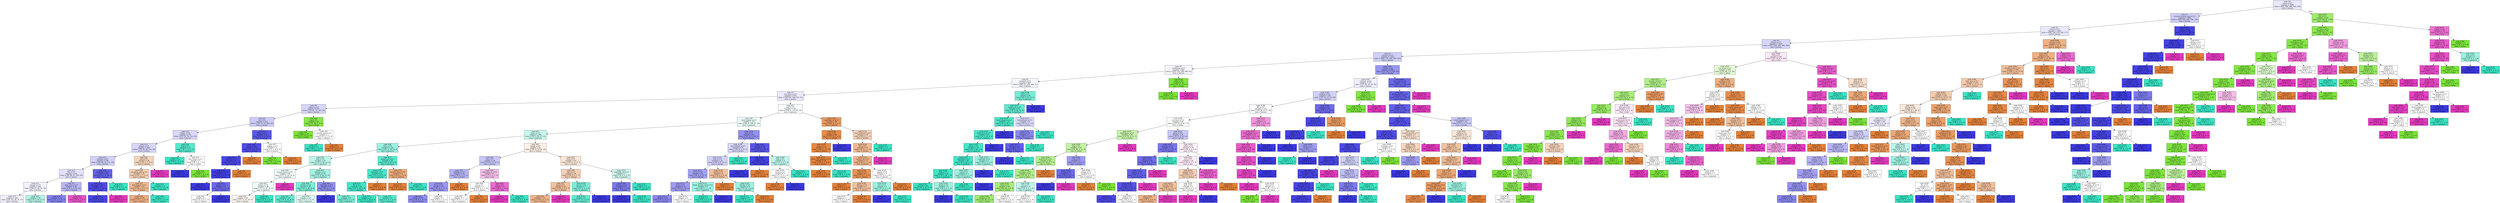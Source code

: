 digraph Tree {
node [shape=box, style="filled", color="black"] ;
0 [label=<node &#35;0<br/>cumin &le; 0.5<br/>samples = 2298<br/>value = [412, 568, 290, 769, 259]<br/>class = korean>, fillcolor="#e8e8fc"] ;
1 [label=<node &#35;1<br/>roasted_sesame_seed &le; 0.5<br/>samples = 1866<br/>value = [409, 228, 284, 766, 179]<br/>class = korean>, fillcolor="#cfcef9"] ;
0 -> 1 [labeldistance=2.5, labelangle=45, headlabel="True"] ;
2 [label=<node &#35;2<br/>starch &le; 0.5<br/>samples = 1628<br/>value = [404, 228, 279, 540, 177]<br/>class = korean>, fillcolor="#e9e9fc"] ;
1 -> 2 ;
3 [label=<node &#35;3<br/>cilantro &le; 0.5<br/>samples = 1413<br/>value = [257, 226, 264, 500, 166]<br/>class = korean>, fillcolor="#d7d6fa"] ;
2 -> 3 ;
4 [label=<node &#35;4<br/>cayenne &le; 0.5<br/>samples = 1253<br/>value = [220, 176, 255, 499, 103]<br/>class = korean>, fillcolor="#cfcff9"] ;
3 -> 4 ;
5 [label=<node &#35;5<br/>cardamom &le; 0.5<br/>samples = 863<br/>value = [183, 122, 238, 268, 52]<br/>class = korean>, fillcolor="#f6f5fe"] ;
4 -> 5 ;
6 [label=<node &#35;6<br/>seaweed &le; 0.5<br/>samples = 831<br/>value = [183, 91, 238, 268, 51]<br/>class = korean>, fillcolor="#f5f5fe"] ;
5 -> 6 ;
7 [label=<node &#35;7<br/>soy_sauce &le; 0.5<br/>samples = 763<br/>value = [183, 91, 186, 252, 51]<br/>class = korean>, fillcolor="#e9e8fc"] ;
6 -> 7 ;
8 [label=<node &#35;8<br/>yogurt &le; 0.5<br/>samples = 437<br/>value = [75, 91, 73, 163, 35]<br/>class = korean>, fillcolor="#d6d6fa"] ;
7 -> 8 ;
9 [label=<node &#35;9<br/>nut &le; 0.5<br/>samples = 415<br/>value = [74, 71, 72, 163, 35]<br/>class = korean>, fillcolor="#cccbf8"] ;
8 -> 9 ;
10 [label=<node &#35;10<br/>barley &le; 0.5<br/>samples = 379<br/>value = [70, 70, 72, 132, 35]<br/>class = korean>, fillcolor="#d9d8fa"] ;
9 -> 10 ;
11 [label=<node &#35;11<br/>pepper &le; 0.5<br/>samples = 364<br/>value = [70, 69, 59, 131, 35]<br/>class = korean>, fillcolor="#d7d6fa"] ;
10 -> 11 ;
12 [label=<node &#35;12<br/>soybean &le; 0.5<br/>samples = 336<br/>value = [56, 68, 52, 131, 29]<br/>class = korean>, fillcolor="#d1d0f9"] ;
11 -> 12 ;
13 [label=<node &#35;13<br/>fish &le; 0.5<br/>samples = 302<br/>value = [56, 68, 47, 103, 28]<br/>class = korean>, fillcolor="#e2e1fb"] ;
12 -> 13 ;
14 [label=<node &#35;14<br/>vinegar &le; 0.5<br/>samples = 262<br/>value = [54, 67, 44, 81, 16]<br/>class = korean>, fillcolor="#f1f1fd"] ;
13 -> 14 ;
15 [label=<node &#35;15<br/>samples = 223<br/>value = [51, 62, 24, 73, 13]<br/>class = korean>, fillcolor="#f2f1fd"] ;
14 -> 15 ;
16 [label=<node &#35;16<br/>samples = 39<br/>value = [3, 5, 20, 8, 3]<br/>class = japanese>, fillcolor="#b2f5e9"] ;
14 -> 16 ;
17 [label=<node &#35;17<br/>lime_juice &le; 0.5<br/>samples = 40<br/>value = [2, 1, 3, 22, 12]<br/>class = korean>, fillcolor="#b9b8f6"] ;
13 -> 17 ;
18 [label=<node &#35;18<br/>samples = 32<br/>value = [2, 1, 2, 22, 5]<br/>class = korean>, fillcolor="#8482ef"] ;
17 -> 18 ;
19 [label=<node &#35;19<br/>samples = 8<br/>value = [0, 0, 1, 0, 7]<br/>class = thai>, fillcolor="#e955c9"] ;
17 -> 19 ;
20 [label=<node &#35;20<br/>enokidake &le; 0.5<br/>samples = 34<br/>value = [0, 0, 5, 28, 1]<br/>class = korean>, fillcolor="#6462ea"] ;
12 -> 20 ;
21 [label=<node &#35;21<br/>bell_pepper &le; 0.5<br/>samples = 31<br/>value = [0, 0, 2, 28, 1]<br/>class = korean>, fillcolor="#504de8"] ;
20 -> 21 ;
22 [label=<node &#35;22<br/>samples = 30<br/>value = [0, 0, 2, 28, 0]<br/>class = korean>, fillcolor="#4a47e7"] ;
21 -> 22 ;
23 [label=<node &#35;23<br/>samples = 1<br/>value = [0, 0, 0, 0, 1]<br/>class = thai>, fillcolor="#e539c0"] ;
21 -> 23 ;
24 [label=<node &#35;24<br/>samples = 3<br/>value = [0, 0, 3, 0, 0]<br/>class = japanese>, fillcolor="#39e5c5"] ;
20 -> 24 ;
25 [label=<node &#35;25<br/>fish &le; 0.5<br/>samples = 28<br/>value = [14, 1, 7, 0, 6]<br/>class = chinese>, fillcolor="#f6d5bd"] ;
11 -> 25 ;
26 [label=<node &#35;26<br/>mandarin_peel &le; 0.5<br/>samples = 25<br/>value = [14, 1, 7, 0, 3]<br/>class = chinese>, fillcolor="#f5ceb2"] ;
25 -> 26 ;
27 [label=<node &#35;27<br/>bell_pepper &le; 0.5<br/>samples = 22<br/>value = [14, 1, 4, 0, 3]<br/>class = chinese>, fillcolor="#f1b991"] ;
26 -> 27 ;
28 [label=<node &#35;28<br/>samples = 20<br/>value = [14, 1, 2, 0, 3]<br/>class = chinese>, fillcolor="#eead7f"] ;
27 -> 28 ;
29 [label=<node &#35;29<br/>samples = 2<br/>value = [0, 0, 2, 0, 0]<br/>class = japanese>, fillcolor="#39e5c5"] ;
27 -> 29 ;
30 [label=<node &#35;30<br/>samples = 3<br/>value = [0, 0, 3, 0, 0]<br/>class = japanese>, fillcolor="#39e5c5"] ;
26 -> 30 ;
31 [label=<node &#35;31<br/>samples = 3<br/>value = [0, 0, 0, 0, 3]<br/>class = thai>, fillcolor="#e539c0"] ;
25 -> 31 ;
32 [label=<node &#35;32<br/>beef &le; 0.5<br/>samples = 15<br/>value = [0, 1, 13, 1, 0]<br/>class = japanese>, fillcolor="#55e9cd"] ;
10 -> 32 ;
33 [label=<node &#35;33<br/>samples = 13<br/>value = [0, 0, 13, 0, 0]<br/>class = japanese>, fillcolor="#39e5c5"] ;
32 -> 33 ;
34 [label=<node &#35;34<br/>feta_cheese &le; 0.5<br/>samples = 2<br/>value = [0, 1, 0, 1, 0]<br/>class = indian>, fillcolor="#ffffff"] ;
32 -> 34 ;
35 [label=<node &#35;35<br/>samples = 1<br/>value = [0, 0, 0, 1, 0]<br/>class = korean>, fillcolor="#3c39e5"] ;
34 -> 35 ;
36 [label=<node &#35;36<br/>samples = 1<br/>value = [0, 1, 0, 0, 0]<br/>class = indian>, fillcolor="#7be539"] ;
34 -> 36 ;
37 [label=<node &#35;37<br/>butter &le; 0.5<br/>samples = 36<br/>value = [4, 1, 0, 31, 0]<br/>class = korean>, fillcolor="#5a58e9"] ;
9 -> 37 ;
38 [label=<node &#35;38<br/>wheat &le; 0.5<br/>samples = 34<br/>value = [3, 0, 0, 31, 0]<br/>class = korean>, fillcolor="#4f4ce8"] ;
37 -> 38 ;
39 [label=<node &#35;39<br/>shellfish &le; 0.5<br/>samples = 33<br/>value = [2, 0, 0, 31, 0]<br/>class = korean>, fillcolor="#4946e7"] ;
38 -> 39 ;
40 [label=<node &#35;40<br/>cane_molasses &le; 0.5<br/>samples = 32<br/>value = [1, 0, 0, 31, 0]<br/>class = korean>, fillcolor="#423fe6"] ;
39 -> 40 ;
41 [label=<node &#35;41<br/>samples = 27<br/>value = [0, 0, 0, 27, 0]<br/>class = korean>, fillcolor="#3c39e5"] ;
40 -> 41 ;
42 [label=<node &#35;42<br/>ginger &le; 0.5<br/>samples = 5<br/>value = [1, 0, 0, 4, 0]<br/>class = korean>, fillcolor="#6d6aec"] ;
40 -> 42 ;
43 [label=<node &#35;43<br/>samples = 2<br/>value = [1, 0, 0, 1, 0]<br/>class = chinese>, fillcolor="#ffffff"] ;
42 -> 43 ;
44 [label=<node &#35;44<br/>samples = 3<br/>value = [0, 0, 0, 3, 0]<br/>class = korean>, fillcolor="#3c39e5"] ;
42 -> 44 ;
45 [label=<node &#35;45<br/>samples = 1<br/>value = [1, 0, 0, 0, 0]<br/>class = chinese>, fillcolor="#e58139"] ;
39 -> 45 ;
46 [label=<node &#35;46<br/>samples = 1<br/>value = [1, 0, 0, 0, 0]<br/>class = chinese>, fillcolor="#e58139"] ;
38 -> 46 ;
47 [label=<node &#35;47<br/>pepper &le; 0.5<br/>samples = 2<br/>value = [1, 1, 0, 0, 0]<br/>class = chinese>, fillcolor="#ffffff"] ;
37 -> 47 ;
48 [label=<node &#35;48<br/>samples = 1<br/>value = [0, 1, 0, 0, 0]<br/>class = indian>, fillcolor="#7be539"] ;
47 -> 48 ;
49 [label=<node &#35;49<br/>samples = 1<br/>value = [1, 0, 0, 0, 0]<br/>class = chinese>, fillcolor="#e58139"] ;
47 -> 49 ;
50 [label=<node &#35;50<br/>egg &le; 0.5<br/>samples = 22<br/>value = [1, 20, 1, 0, 0]<br/>class = indian>, fillcolor="#88e74c"] ;
8 -> 50 ;
51 [label=<node &#35;51<br/>samples = 20<br/>value = [0, 20, 0, 0, 0]<br/>class = indian>, fillcolor="#7be539"] ;
50 -> 51 ;
52 [label=<node &#35;52<br/>sesame_seed &le; 0.5<br/>samples = 2<br/>value = [1, 0, 1, 0, 0]<br/>class = chinese>, fillcolor="#ffffff"] ;
50 -> 52 ;
53 [label=<node &#35;53<br/>samples = 1<br/>value = [0, 0, 1, 0, 0]<br/>class = japanese>, fillcolor="#39e5c5"] ;
52 -> 53 ;
54 [label=<node &#35;54<br/>samples = 1<br/>value = [1, 0, 0, 0, 0]<br/>class = chinese>, fillcolor="#e58139"] ;
52 -> 54 ;
55 [label=<node &#35;55<br/>pork &le; 0.5<br/>samples = 326<br/>value = [108, 0, 113, 89, 16]<br/>class = japanese>, fillcolor="#fafefe"] ;
7 -> 55 ;
56 [label=<node &#35;56<br/>black_pepper &le; 0.5<br/>samples = 272<br/>value = [64, 0, 106, 87, 15]<br/>class = japanese>, fillcolor="#ebfcf9"] ;
55 -> 56 ;
57 [label=<node &#35;57<br/>garlic &le; 0.5<br/>samples = 209<br/>value = [52, 0, 96, 47, 14]<br/>class = japanese>, fillcolor="#c8f8ef"] ;
56 -> 57 ;
58 [label=<node &#35;58<br/>wine &le; 0.5<br/>samples = 128<br/>value = [23, 0, 78, 25, 2]<br/>class = japanese>, fillcolor="#99f2e1"] ;
57 -> 58 ;
59 [label=<node &#35;59<br/>sake &le; 0.5<br/>samples = 93<br/>value = [18, 0, 48, 25, 2]<br/>class = japanese>, fillcolor="#bcf6eb"] ;
58 -> 59 ;
60 [label=<node &#35;60<br/>peanut_butter &le; 0.5<br/>samples = 48<br/>value = [17, 0, 19, 10, 2]<br/>class = japanese>, fillcolor="#f2fdfb"] ;
59 -> 60 ;
61 [label=<node &#35;61<br/>barley &le; 0.5<br/>samples = 46<br/>value = [17, 0, 19, 10, 0]<br/>class = japanese>, fillcolor="#f1fdfb"] ;
60 -> 61 ;
62 [label=<node &#35;62<br/>samples = 42<br/>value = [17, 0, 15, 10, 0]<br/>class = chinese>, fillcolor="#fdf6f0"] ;
61 -> 62 ;
63 [label=<node &#35;63<br/>samples = 4<br/>value = [0, 0, 4, 0, 0]<br/>class = japanese>, fillcolor="#39e5c5"] ;
61 -> 63 ;
64 [label=<node &#35;64<br/>samples = 2<br/>value = [0, 0, 0, 0, 2]<br/>class = thai>, fillcolor="#e539c0"] ;
60 -> 64 ;
65 [label=<node &#35;65<br/>soybean &le; 0.5<br/>samples = 45<br/>value = [1, 0, 29, 15, 0]<br/>class = japanese>, fillcolor="#a3f3e4"] ;
59 -> 65 ;
66 [label=<node &#35;66<br/>chicken &le; 0.5<br/>samples = 35<br/>value = [1, 0, 26, 8, 0]<br/>class = japanese>, fillcolor="#7beed8"] ;
65 -> 66 ;
67 [label=<node &#35;67<br/>samples = 25<br/>value = [0, 0, 21, 4, 0]<br/>class = japanese>, fillcolor="#5fead0"] ;
66 -> 67 ;
68 [label=<node &#35;68<br/>samples = 10<br/>value = [1, 0, 5, 4, 0]<br/>class = japanese>, fillcolor="#defbf5"] ;
66 -> 68 ;
69 [label=<node &#35;69<br/>vegetable &le; 0.5<br/>samples = 10<br/>value = [0, 0, 3, 7, 0]<br/>class = korean>, fillcolor="#908ef0"] ;
65 -> 69 ;
70 [label=<node &#35;70<br/>samples = 6<br/>value = [0, 0, 0, 6, 0]<br/>class = korean>, fillcolor="#3c39e5"] ;
69 -> 70 ;
71 [label=<node &#35;71<br/>samples = 4<br/>value = [0, 0, 3, 1, 0]<br/>class = japanese>, fillcolor="#7beed8"] ;
69 -> 71 ;
72 [label=<node &#35;72<br/>peanut_oil &le; 0.5<br/>samples = 35<br/>value = [5, 0, 30, 0, 0]<br/>class = japanese>, fillcolor="#5ae9cf"] ;
58 -> 72 ;
73 [label=<node &#35;73<br/>coriander &le; 0.5<br/>samples = 31<br/>value = [2, 0, 29, 0, 0]<br/>class = japanese>, fillcolor="#47e7c9"] ;
72 -> 73 ;
74 [label=<node &#35;74<br/>fish &le; 0.5<br/>samples = 30<br/>value = [1, 0, 29, 0, 0]<br/>class = japanese>, fillcolor="#40e6c7"] ;
73 -> 74 ;
75 [label=<node &#35;75<br/>samples = 22<br/>value = [0, 0, 22, 0, 0]<br/>class = japanese>, fillcolor="#39e5c5"] ;
74 -> 75 ;
76 [label=<node &#35;76<br/>samples = 8<br/>value = [1, 0, 7, 0, 0]<br/>class = japanese>, fillcolor="#55e9cd"] ;
74 -> 76 ;
77 [label=<node &#35;77<br/>samples = 1<br/>value = [1, 0, 0, 0, 0]<br/>class = chinese>, fillcolor="#e58139"] ;
73 -> 77 ;
78 [label=<node &#35;78<br/>sesame_seed &le; 0.5<br/>samples = 4<br/>value = [3, 0, 1, 0, 0]<br/>class = chinese>, fillcolor="#eeab7b"] ;
72 -> 78 ;
79 [label=<node &#35;79<br/>samples = 3<br/>value = [3, 0, 0, 0, 0]<br/>class = chinese>, fillcolor="#e58139"] ;
78 -> 79 ;
80 [label=<node &#35;80<br/>samples = 1<br/>value = [0, 0, 1, 0, 0]<br/>class = japanese>, fillcolor="#39e5c5"] ;
78 -> 80 ;
81 [label=<node &#35;81<br/>ginger &le; 0.5<br/>samples = 81<br/>value = [29, 0, 18, 22, 12]<br/>class = chinese>, fillcolor="#fcf0e8"] ;
57 -> 81 ;
82 [label=<node &#35;82<br/>rice &le; 0.5<br/>samples = 38<br/>value = [10, 0, 5, 18, 5]<br/>class = korean>, fillcolor="#c7c6f8"] ;
81 -> 82 ;
83 [label=<node &#35;83<br/>cabbage &le; 0.5<br/>samples = 30<br/>value = [9, 0, 3, 17, 1]<br/>class = korean>, fillcolor="#b5b4f5"] ;
82 -> 83 ;
84 [label=<node &#35;84<br/>honey &le; 0.5<br/>samples = 27<br/>value = [6, 0, 3, 17, 1]<br/>class = korean>, fillcolor="#9997f1"] ;
83 -> 84 ;
85 [label=<node &#35;85<br/>samples = 25<br/>value = [6, 0, 2, 17, 0]<br/>class = korean>, fillcolor="#8e8cf0"] ;
84 -> 85 ;
86 [label=<node &#35;86<br/>samples = 2<br/>value = [0, 0, 1, 0, 1]<br/>class = japanese>, fillcolor="#ffffff"] ;
84 -> 86 ;
87 [label=<node &#35;87<br/>samples = 3<br/>value = [3, 0, 0, 0, 0]<br/>class = chinese>, fillcolor="#e58139"] ;
83 -> 87 ;
88 [label=<node &#35;88<br/>vegetable_oil &le; 0.5<br/>samples = 8<br/>value = [1, 0, 2, 1, 4]<br/>class = thai>, fillcolor="#f6bdea"] ;
82 -> 88 ;
89 [label=<node &#35;89<br/>pea &le; 0.5<br/>samples = 3<br/>value = [1, 0, 1, 1, 0]<br/>class = chinese>, fillcolor="#ffffff"] ;
88 -> 89 ;
90 [label=<node &#35;90<br/>samples = 2<br/>value = [0, 0, 1, 1, 0]<br/>class = japanese>, fillcolor="#ffffff"] ;
89 -> 90 ;
91 [label=<node &#35;91<br/>samples = 1<br/>value = [1, 0, 0, 0, 0]<br/>class = chinese>, fillcolor="#e58139"] ;
89 -> 91 ;
92 [label=<node &#35;92<br/>sake &le; 0.5<br/>samples = 5<br/>value = [0, 0, 1, 0, 4]<br/>class = thai>, fillcolor="#ec6ad0"] ;
88 -> 92 ;
93 [label=<node &#35;93<br/>samples = 4<br/>value = [0, 0, 0, 0, 4]<br/>class = thai>, fillcolor="#e539c0"] ;
92 -> 93 ;
94 [label=<node &#35;94<br/>samples = 1<br/>value = [0, 0, 1, 0, 0]<br/>class = japanese>, fillcolor="#39e5c5"] ;
92 -> 94 ;
95 [label=<node &#35;95<br/>beef &le; 0.5<br/>samples = 43<br/>value = [19, 0, 13, 4, 7]<br/>class = chinese>, fillcolor="#fae6d7"] ;
81 -> 95 ;
96 [label=<node &#35;96<br/>sake &le; 0.5<br/>samples = 36<br/>value = [19, 0, 9, 1, 7]<br/>class = chinese>, fillcolor="#f5d0b6"] ;
95 -> 96 ;
97 [label=<node &#35;97<br/>basil &le; 0.5<br/>samples = 29<br/>value = [18, 0, 4, 0, 7]<br/>class = chinese>, fillcolor="#f2c09c"] ;
96 -> 97 ;
98 [label=<node &#35;98<br/>samples = 27<br/>value = [18, 0, 4, 0, 5]<br/>class = chinese>, fillcolor="#f0b58a"] ;
97 -> 98 ;
99 [label=<node &#35;99<br/>samples = 2<br/>value = [0, 0, 0, 0, 2]<br/>class = thai>, fillcolor="#e539c0"] ;
97 -> 99 ;
100 [label=<node &#35;100<br/>carrot &le; 0.5<br/>samples = 7<br/>value = [1, 0, 5, 1, 0]<br/>class = japanese>, fillcolor="#7beed8"] ;
96 -> 100 ;
101 [label=<node &#35;101<br/>samples = 6<br/>value = [1, 0, 5, 0, 0]<br/>class = japanese>, fillcolor="#61ead1"] ;
100 -> 101 ;
102 [label=<node &#35;102<br/>samples = 1<br/>value = [0, 0, 0, 1, 0]<br/>class = korean>, fillcolor="#3c39e5"] ;
100 -> 102 ;
103 [label=<node &#35;103<br/>vegetable_oil &le; 0.5<br/>samples = 7<br/>value = [0, 0, 4, 3, 0]<br/>class = japanese>, fillcolor="#cef8f0"] ;
95 -> 103 ;
104 [label=<node &#35;104<br/>chicken &le; 0.5<br/>samples = 4<br/>value = [0, 0, 1, 3, 0]<br/>class = korean>, fillcolor="#7d7bee"] ;
103 -> 104 ;
105 [label=<node &#35;105<br/>samples = 3<br/>value = [0, 0, 0, 3, 0]<br/>class = korean>, fillcolor="#3c39e5"] ;
104 -> 105 ;
106 [label=<node &#35;106<br/>samples = 1<br/>value = [0, 0, 1, 0, 0]<br/>class = japanese>, fillcolor="#39e5c5"] ;
104 -> 106 ;
107 [label=<node &#35;107<br/>samples = 3<br/>value = [0, 0, 3, 0, 0]<br/>class = japanese>, fillcolor="#39e5c5"] ;
103 -> 107 ;
108 [label=<node &#35;108<br/>beef &le; 0.5<br/>samples = 63<br/>value = [12, 0, 10, 40, 1]<br/>class = korean>, fillcolor="#9492f1"] ;
56 -> 108 ;
109 [label=<node &#35;109<br/>katsuobushi &le; 0.5<br/>samples = 34<br/>value = [10, 0, 8, 15, 1]<br/>class = korean>, fillcolor="#d6d6fa"] ;
108 -> 109 ;
110 [label=<node &#35;110<br/>wine &le; 0.5<br/>samples = 31<br/>value = [10, 0, 5, 15, 1]<br/>class = korean>, fillcolor="#d1d0f9"] ;
109 -> 110 ;
111 [label=<node &#35;111<br/>carrot &le; 0.5<br/>samples = 25<br/>value = [6, 0, 3, 15, 1]<br/>class = korean>, fillcolor="#a3a1f3"] ;
110 -> 111 ;
112 [label=<node &#35;112<br/>meat &le; 0.5<br/>samples = 22<br/>value = [6, 0, 1, 14, 1]<br/>class = korean>, fillcolor="#9e9cf2"] ;
111 -> 112 ;
113 [label=<node &#35;113<br/>samples = 20<br/>value = [5, 0, 0, 14, 1]<br/>class = korean>, fillcolor="#8a88ef"] ;
112 -> 113 ;
114 [label=<node &#35;114<br/>samples = 2<br/>value = [1, 0, 1, 0, 0]<br/>class = chinese>, fillcolor="#ffffff"] ;
112 -> 114 ;
115 [label=<node &#35;115<br/>black_sesame_seed &le; 0.5<br/>samples = 3<br/>value = [0, 0, 2, 1, 0]<br/>class = japanese>, fillcolor="#9cf2e2"] ;
111 -> 115 ;
116 [label=<node &#35;116<br/>samples = 2<br/>value = [0, 0, 2, 0, 0]<br/>class = japanese>, fillcolor="#39e5c5"] ;
115 -> 116 ;
117 [label=<node &#35;117<br/>samples = 1<br/>value = [0, 0, 0, 1, 0]<br/>class = korean>, fillcolor="#3c39e5"] ;
115 -> 117 ;
118 [label=<node &#35;118<br/>garlic &le; 0.5<br/>samples = 6<br/>value = [4, 0, 2, 0, 0]<br/>class = chinese>, fillcolor="#f2c09c"] ;
110 -> 118 ;
119 [label=<node &#35;119<br/>samples = 3<br/>value = [3, 0, 0, 0, 0]<br/>class = chinese>, fillcolor="#e58139"] ;
118 -> 119 ;
120 [label=<node &#35;120<br/>chicken &le; 0.5<br/>samples = 3<br/>value = [1, 0, 2, 0, 0]<br/>class = japanese>, fillcolor="#9cf2e2"] ;
118 -> 120 ;
121 [label=<node &#35;121<br/>samples = 2<br/>value = [0, 0, 2, 0, 0]<br/>class = japanese>, fillcolor="#39e5c5"] ;
120 -> 121 ;
122 [label=<node &#35;122<br/>samples = 1<br/>value = [1, 0, 0, 0, 0]<br/>class = chinese>, fillcolor="#e58139"] ;
120 -> 122 ;
123 [label=<node &#35;123<br/>samples = 3<br/>value = [0, 0, 3, 0, 0]<br/>class = japanese>, fillcolor="#39e5c5"] ;
109 -> 123 ;
124 [label=<node &#35;124<br/>soybean &le; 0.5<br/>samples = 29<br/>value = [2, 0, 2, 25, 0]<br/>class = korean>, fillcolor="#5956e9"] ;
108 -> 124 ;
125 [label=<node &#35;125<br/>leek &le; 0.5<br/>samples = 25<br/>value = [1, 0, 0, 24, 0]<br/>class = korean>, fillcolor="#4441e6"] ;
124 -> 125 ;
126 [label=<node &#35;126<br/>samples = 24<br/>value = [0, 0, 0, 24, 0]<br/>class = korean>, fillcolor="#3c39e5"] ;
125 -> 126 ;
127 [label=<node &#35;127<br/>samples = 1<br/>value = [1, 0, 0, 0, 0]<br/>class = chinese>, fillcolor="#e58139"] ;
125 -> 127 ;
128 [label=<node &#35;128<br/>sake &le; 0.5<br/>samples = 4<br/>value = [1, 0, 2, 1, 0]<br/>class = japanese>, fillcolor="#bdf6ec"] ;
124 -> 128 ;
129 [label=<node &#35;129<br/>carrot &le; 0.5<br/>samples = 2<br/>value = [1, 0, 0, 1, 0]<br/>class = chinese>, fillcolor="#ffffff"] ;
128 -> 129 ;
130 [label=<node &#35;130<br/>samples = 1<br/>value = [1, 0, 0, 0, 0]<br/>class = chinese>, fillcolor="#e58139"] ;
129 -> 130 ;
131 [label=<node &#35;131<br/>samples = 1<br/>value = [0, 0, 0, 1, 0]<br/>class = korean>, fillcolor="#3c39e5"] ;
129 -> 131 ;
132 [label=<node &#35;132<br/>samples = 2<br/>value = [0, 0, 2, 0, 0]<br/>class = japanese>, fillcolor="#39e5c5"] ;
128 -> 132 ;
133 [label=<node &#35;133<br/>vegetable_oil &le; 0.5<br/>samples = 54<br/>value = [44, 0, 7, 2, 1]<br/>class = chinese>, fillcolor="#eb9c63"] ;
55 -> 133 ;
134 [label=<node &#35;134<br/>yeast &le; 0.5<br/>samples = 38<br/>value = [35, 0, 2, 1, 0]<br/>class = chinese>, fillcolor="#e78c4a"] ;
133 -> 134 ;
135 [label=<node &#35;135<br/>clam &le; 0.5<br/>samples = 37<br/>value = [35, 0, 2, 0, 0]<br/>class = chinese>, fillcolor="#e68844"] ;
134 -> 135 ;
136 [label=<node &#35;136<br/>green_bell_pepper &le; 0.5<br/>samples = 36<br/>value = [35, 0, 1, 0, 0]<br/>class = chinese>, fillcolor="#e6853f"] ;
135 -> 136 ;
137 [label=<node &#35;137<br/>samples = 35<br/>value = [35, 0, 0, 0, 0]<br/>class = chinese>, fillcolor="#e58139"] ;
136 -> 137 ;
138 [label=<node &#35;138<br/>samples = 1<br/>value = [0, 0, 1, 0, 0]<br/>class = japanese>, fillcolor="#39e5c5"] ;
136 -> 138 ;
139 [label=<node &#35;139<br/>samples = 1<br/>value = [0, 0, 1, 0, 0]<br/>class = japanese>, fillcolor="#39e5c5"] ;
135 -> 139 ;
140 [label=<node &#35;140<br/>samples = 1<br/>value = [0, 0, 0, 1, 0]<br/>class = korean>, fillcolor="#3c39e5"] ;
134 -> 140 ;
141 [label=<node &#35;141<br/>cane_molasses &le; 0.5<br/>samples = 16<br/>value = [9, 0, 5, 1, 1]<br/>class = chinese>, fillcolor="#f6d1b7"] ;
133 -> 141 ;
142 [label=<node &#35;142<br/>fish &le; 0.5<br/>samples = 14<br/>value = [9, 0, 3, 1, 1]<br/>class = chinese>, fillcolor="#f1ba93"] ;
141 -> 142 ;
143 [label=<node &#35;143<br/>sesame_oil &le; 0.5<br/>samples = 13<br/>value = [9, 0, 3, 1, 0]<br/>class = chinese>, fillcolor="#efb388"] ;
142 -> 143 ;
144 [label=<node &#35;144<br/>sake &le; 0.5<br/>samples = 8<br/>value = [7, 0, 1, 0, 0]<br/>class = chinese>, fillcolor="#e99355"] ;
143 -> 144 ;
145 [label=<node &#35;145<br/>samples = 5<br/>value = [5, 0, 0, 0, 0]<br/>class = chinese>, fillcolor="#e58139"] ;
144 -> 145 ;
146 [label=<node &#35;146<br/>shrimp &le; 0.5<br/>samples = 3<br/>value = [2, 0, 1, 0, 0]<br/>class = chinese>, fillcolor="#f2c09c"] ;
144 -> 146 ;
147 [label=<node &#35;147<br/>samples = 2<br/>value = [1, 0, 1, 0, 0]<br/>class = chinese>, fillcolor="#ffffff"] ;
146 -> 147 ;
148 [label=<node &#35;148<br/>samples = 1<br/>value = [1, 0, 0, 0, 0]<br/>class = chinese>, fillcolor="#e58139"] ;
146 -> 148 ;
149 [label=<node &#35;149<br/>pepper &le; 0.5<br/>samples = 5<br/>value = [2, 0, 2, 1, 0]<br/>class = chinese>, fillcolor="#ffffff"] ;
143 -> 149 ;
150 [label=<node &#35;150<br/>rice &le; 0.5<br/>samples = 3<br/>value = [0, 0, 2, 1, 0]<br/>class = japanese>, fillcolor="#9cf2e2"] ;
149 -> 150 ;
151 [label=<node &#35;151<br/>samples = 1<br/>value = [0, 0, 0, 1, 0]<br/>class = korean>, fillcolor="#3c39e5"] ;
150 -> 151 ;
152 [label=<node &#35;152<br/>samples = 2<br/>value = [0, 0, 2, 0, 0]<br/>class = japanese>, fillcolor="#39e5c5"] ;
150 -> 152 ;
153 [label=<node &#35;153<br/>samples = 2<br/>value = [2, 0, 0, 0, 0]<br/>class = chinese>, fillcolor="#e58139"] ;
149 -> 153 ;
154 [label=<node &#35;154<br/>samples = 1<br/>value = [0, 0, 0, 0, 1]<br/>class = thai>, fillcolor="#e539c0"] ;
142 -> 154 ;
155 [label=<node &#35;155<br/>samples = 2<br/>value = [0, 0, 2, 0, 0]<br/>class = japanese>, fillcolor="#39e5c5"] ;
141 -> 155 ;
156 [label=<node &#35;156<br/>beef &le; 0.5<br/>samples = 68<br/>value = [0, 0, 52, 16, 0]<br/>class = japanese>, fillcolor="#76edd7"] ;
6 -> 156 ;
157 [label=<node &#35;157<br/>sesame_oil &le; 0.5<br/>samples = 62<br/>value = [0, 0, 52, 10, 0]<br/>class = japanese>, fillcolor="#5fead0"] ;
156 -> 157 ;
158 [label=<node &#35;158<br/>black_pepper &le; 0.5<br/>samples = 53<br/>value = [0, 0, 48, 5, 0]<br/>class = japanese>, fillcolor="#4ee8cb"] ;
157 -> 158 ;
159 [label=<node &#35;159<br/>black_bean &le; 0.5<br/>samples = 52<br/>value = [0, 0, 48, 4, 0]<br/>class = japanese>, fillcolor="#49e7ca"] ;
158 -> 159 ;
160 [label=<node &#35;160<br/>wheat &le; 0.5<br/>samples = 51<br/>value = [0, 0, 48, 3, 0]<br/>class = japanese>, fillcolor="#45e7c9"] ;
159 -> 160 ;
161 [label=<node &#35;161<br/>vegetable &le; 0.5<br/>samples = 48<br/>value = [0, 0, 46, 2, 0]<br/>class = japanese>, fillcolor="#42e6c8"] ;
160 -> 161 ;
162 [label=<node &#35;162<br/>kelp &le; 0.5<br/>samples = 45<br/>value = [0, 0, 44, 1, 0]<br/>class = japanese>, fillcolor="#3de6c6"] ;
161 -> 162 ;
163 [label=<node &#35;163<br/>samples = 42<br/>value = [0, 0, 42, 0, 0]<br/>class = japanese>, fillcolor="#39e5c5"] ;
162 -> 163 ;
164 [label=<node &#35;164<br/>radish &le; 0.5<br/>samples = 3<br/>value = [0, 0, 2, 1, 0]<br/>class = japanese>, fillcolor="#9cf2e2"] ;
162 -> 164 ;
165 [label=<node &#35;165<br/>samples = 1<br/>value = [0, 0, 0, 1, 0]<br/>class = korean>, fillcolor="#3c39e5"] ;
164 -> 165 ;
166 [label=<node &#35;166<br/>samples = 2<br/>value = [0, 0, 2, 0, 0]<br/>class = japanese>, fillcolor="#39e5c5"] ;
164 -> 166 ;
167 [label=<node &#35;167<br/>tuna &le; 0.5<br/>samples = 3<br/>value = [0, 0, 2, 1, 0]<br/>class = japanese>, fillcolor="#9cf2e2"] ;
161 -> 167 ;
168 [label=<node &#35;168<br/>samples = 2<br/>value = [0, 0, 2, 0, 0]<br/>class = japanese>, fillcolor="#39e5c5"] ;
167 -> 168 ;
169 [label=<node &#35;169<br/>samples = 1<br/>value = [0, 0, 0, 1, 0]<br/>class = korean>, fillcolor="#3c39e5"] ;
167 -> 169 ;
170 [label=<node &#35;170<br/>vegetable &le; 0.5<br/>samples = 3<br/>value = [0, 0, 2, 1, 0]<br/>class = japanese>, fillcolor="#9cf2e2"] ;
160 -> 170 ;
171 [label=<node &#35;171<br/>samples = 1<br/>value = [0, 0, 0, 1, 0]<br/>class = korean>, fillcolor="#3c39e5"] ;
170 -> 171 ;
172 [label=<node &#35;172<br/>samples = 2<br/>value = [0, 0, 2, 0, 0]<br/>class = japanese>, fillcolor="#39e5c5"] ;
170 -> 172 ;
173 [label=<node &#35;173<br/>samples = 1<br/>value = [0, 0, 0, 1, 0]<br/>class = korean>, fillcolor="#3c39e5"] ;
159 -> 173 ;
174 [label=<node &#35;174<br/>samples = 1<br/>value = [0, 0, 0, 1, 0]<br/>class = korean>, fillcolor="#3c39e5"] ;
158 -> 174 ;
175 [label=<node &#35;175<br/>katsuobushi &le; 0.5<br/>samples = 9<br/>value = [0, 0, 4, 5, 0]<br/>class = korean>, fillcolor="#d8d7fa"] ;
157 -> 175 ;
176 [label=<node &#35;176<br/>scallion &le; 0.5<br/>samples = 7<br/>value = [0, 0, 2, 5, 0]<br/>class = korean>, fillcolor="#8a88ef"] ;
175 -> 176 ;
177 [label=<node &#35;177<br/>lettuce &le; 0.5<br/>samples = 6<br/>value = [0, 0, 1, 5, 0]<br/>class = korean>, fillcolor="#6361ea"] ;
176 -> 177 ;
178 [label=<node &#35;178<br/>samples = 5<br/>value = [0, 0, 0, 5, 0]<br/>class = korean>, fillcolor="#3c39e5"] ;
177 -> 178 ;
179 [label=<node &#35;179<br/>samples = 1<br/>value = [0, 0, 1, 0, 0]<br/>class = japanese>, fillcolor="#39e5c5"] ;
177 -> 179 ;
180 [label=<node &#35;180<br/>samples = 1<br/>value = [0, 0, 1, 0, 0]<br/>class = japanese>, fillcolor="#39e5c5"] ;
176 -> 180 ;
181 [label=<node &#35;181<br/>samples = 2<br/>value = [0, 0, 2, 0, 0]<br/>class = japanese>, fillcolor="#39e5c5"] ;
175 -> 181 ;
182 [label=<node &#35;182<br/>samples = 6<br/>value = [0, 0, 0, 6, 0]<br/>class = korean>, fillcolor="#3c39e5"] ;
156 -> 182 ;
183 [label=<node &#35;183<br/>coffee &le; 0.5<br/>samples = 32<br/>value = [0, 31, 0, 0, 1]<br/>class = indian>, fillcolor="#7fe63f"] ;
5 -> 183 ;
184 [label=<node &#35;184<br/>samples = 31<br/>value = [0, 31, 0, 0, 0]<br/>class = indian>, fillcolor="#7be539"] ;
183 -> 184 ;
185 [label=<node &#35;185<br/>samples = 1<br/>value = [0, 0, 0, 0, 1]<br/>class = thai>, fillcolor="#e539c0"] ;
183 -> 185 ;
186 [label=<node &#35;186<br/>scallion &le; 0.5<br/>samples = 390<br/>value = [37, 54, 17, 231, 51]<br/>class = korean>, fillcolor="#9897f1"] ;
4 -> 186 ;
187 [label=<node &#35;187<br/>turmeric &le; 0.5<br/>samples = 177<br/>value = [15, 53, 10, 63, 36]<br/>class = korean>, fillcolor="#efeffd"] ;
186 -> 187 ;
188 [label=<node &#35;188<br/>soybean &le; 0.5<br/>samples = 154<br/>value = [15, 31, 10, 63, 35]<br/>class = korean>, fillcolor="#d1d0f9"] ;
187 -> 188 ;
189 [label=<node &#35;189<br/>fish &le; 0.5<br/>samples = 121<br/>value = [10, 31, 8, 37, 35]<br/>class = korean>, fillcolor="#fafafe"] ;
188 -> 189 ;
190 [label=<node &#35;190<br/>soy_sauce &le; 0.5<br/>samples = 94<br/>value = [10, 30, 8, 29, 17]<br/>class = indian>, fillcolor="#fdfffc"] ;
189 -> 190 ;
191 [label=<node &#35;191<br/>lemongrass &le; 0.5<br/>samples = 56<br/>value = [4, 30, 4, 11, 7]<br/>class = indian>, fillcolor="#c7f4ab"] ;
190 -> 191 ;
192 [label=<node &#35;192<br/>egg &le; 0.5<br/>samples = 53<br/>value = [4, 30, 4, 11, 4]<br/>class = indian>, fillcolor="#c3f3a5"] ;
191 -> 192 ;
193 [label=<node &#35;193<br/>peanut_oil &le; 0.5<br/>samples = 46<br/>value = [3, 29, 4, 7, 3]<br/>class = indian>, fillcolor="#b5f08f"] ;
192 -> 193 ;
194 [label=<node &#35;194<br/>cucumber &le; 0.5<br/>samples = 44<br/>value = [1, 29, 4, 7, 3]<br/>class = indian>, fillcolor="#b1f089"] ;
193 -> 194 ;
195 [label=<node &#35;195<br/>basil &le; 0.5<br/>samples = 40<br/>value = [0, 29, 2, 6, 3]<br/>class = indian>, fillcolor="#a6ed79"] ;
194 -> 195 ;
196 [label=<node &#35;196<br/>samples = 38<br/>value = [0, 29, 1, 6, 2]<br/>class = indian>, fillcolor="#a0ec71"] ;
195 -> 196 ;
197 [label=<node &#35;197<br/>samples = 2<br/>value = [0, 0, 1, 0, 1]<br/>class = japanese>, fillcolor="#ffffff"] ;
195 -> 197 ;
198 [label=<node &#35;198<br/>rice &le; 0.5<br/>samples = 4<br/>value = [1, 0, 2, 1, 0]<br/>class = japanese>, fillcolor="#bdf6ec"] ;
194 -> 198 ;
199 [label=<node &#35;199<br/>samples = 2<br/>value = [1, 0, 0, 1, 0]<br/>class = chinese>, fillcolor="#ffffff"] ;
198 -> 199 ;
200 [label=<node &#35;200<br/>samples = 2<br/>value = [0, 0, 2, 0, 0]<br/>class = japanese>, fillcolor="#39e5c5"] ;
198 -> 200 ;
201 [label=<node &#35;201<br/>samples = 2<br/>value = [2, 0, 0, 0, 0]<br/>class = chinese>, fillcolor="#e58139"] ;
193 -> 201 ;
202 [label=<node &#35;202<br/>corn &le; 0.5<br/>samples = 7<br/>value = [1, 1, 0, 4, 1]<br/>class = korean>, fillcolor="#9e9cf2"] ;
192 -> 202 ;
203 [label=<node &#35;203<br/>chicken &le; 0.5<br/>samples = 5<br/>value = [0, 0, 0, 4, 1]<br/>class = korean>, fillcolor="#6d6aec"] ;
202 -> 203 ;
204 [label=<node &#35;204<br/>samples = 4<br/>value = [0, 0, 0, 4, 0]<br/>class = korean>, fillcolor="#3c39e5"] ;
203 -> 204 ;
205 [label=<node &#35;205<br/>samples = 1<br/>value = [0, 0, 0, 0, 1]<br/>class = thai>, fillcolor="#e539c0"] ;
203 -> 205 ;
206 [label=<node &#35;206<br/>vinegar &le; 0.5<br/>samples = 2<br/>value = [1, 1, 0, 0, 0]<br/>class = chinese>, fillcolor="#ffffff"] ;
202 -> 206 ;
207 [label=<node &#35;207<br/>samples = 1<br/>value = [1, 0, 0, 0, 0]<br/>class = chinese>, fillcolor="#e58139"] ;
206 -> 207 ;
208 [label=<node &#35;208<br/>samples = 1<br/>value = [0, 1, 0, 0, 0]<br/>class = indian>, fillcolor="#7be539"] ;
206 -> 208 ;
209 [label=<node &#35;209<br/>samples = 3<br/>value = [0, 0, 0, 0, 3]<br/>class = thai>, fillcolor="#e539c0"] ;
191 -> 209 ;
210 [label=<node &#35;210<br/>garlic &le; 0.5<br/>samples = 38<br/>value = [6, 0, 4, 18, 10]<br/>class = korean>, fillcolor="#c7c6f8"] ;
190 -> 210 ;
211 [label=<node &#35;211<br/>brassica &le; 0.5<br/>samples = 19<br/>value = [0, 0, 2, 14, 3]<br/>class = korean>, fillcolor="#7977ed"] ;
210 -> 211 ;
212 [label=<node &#35;212<br/>sherry &le; 0.5<br/>samples = 18<br/>value = [0, 0, 1, 14, 3]<br/>class = korean>, fillcolor="#706eec"] ;
211 -> 212 ;
213 [label=<node &#35;213<br/>pepper &le; 0.5<br/>samples = 17<br/>value = [0, 0, 1, 14, 2]<br/>class = korean>, fillcolor="#6361ea"] ;
212 -> 213 ;
214 [label=<node &#35;214<br/>chicken &le; 0.5<br/>samples = 16<br/>value = [0, 0, 1, 14, 1]<br/>class = korean>, fillcolor="#5653e8"] ;
213 -> 214 ;
215 [label=<node &#35;215<br/>samples = 14<br/>value = [0, 0, 1, 13, 0]<br/>class = korean>, fillcolor="#4b48e7"] ;
214 -> 215 ;
216 [label=<node &#35;216<br/>samples = 2<br/>value = [0, 0, 0, 1, 1]<br/>class = korean>, fillcolor="#ffffff"] ;
214 -> 216 ;
217 [label=<node &#35;217<br/>samples = 1<br/>value = [0, 0, 0, 0, 1]<br/>class = thai>, fillcolor="#e539c0"] ;
213 -> 217 ;
218 [label=<node &#35;218<br/>samples = 1<br/>value = [0, 0, 0, 0, 1]<br/>class = thai>, fillcolor="#e539c0"] ;
212 -> 218 ;
219 [label=<node &#35;219<br/>samples = 1<br/>value = [0, 0, 1, 0, 0]<br/>class = japanese>, fillcolor="#39e5c5"] ;
211 -> 219 ;
220 [label=<node &#35;220<br/>radish &le; 0.5<br/>samples = 19<br/>value = [6, 0, 2, 4, 7]<br/>class = thai>, fillcolor="#fdf0fa"] ;
210 -> 220 ;
221 [label=<node &#35;221<br/>rice &le; 0.5<br/>samples = 16<br/>value = [6, 0, 2, 1, 7]<br/>class = thai>, fillcolor="#fcebf9"] ;
220 -> 221 ;
222 [label=<node &#35;222<br/>pepper &le; 0.5<br/>samples = 10<br/>value = [5, 0, 2, 1, 2]<br/>class = chinese>, fillcolor="#f5d0b5"] ;
221 -> 222 ;
223 [label=<node &#35;223<br/>zucchini &le; 0.5<br/>samples = 8<br/>value = [5, 0, 2, 0, 1]<br/>class = chinese>, fillcolor="#f2c09c"] ;
222 -> 223 ;
224 [label=<node &#35;224<br/>samples = 7<br/>value = [5, 0, 2, 0, 0]<br/>class = chinese>, fillcolor="#efb388"] ;
223 -> 224 ;
225 [label=<node &#35;225<br/>samples = 1<br/>value = [0, 0, 0, 0, 1]<br/>class = thai>, fillcolor="#e539c0"] ;
223 -> 225 ;
226 [label=<node &#35;226<br/>pork &le; 0.5<br/>samples = 2<br/>value = [0, 0, 0, 1, 1]<br/>class = korean>, fillcolor="#ffffff"] ;
222 -> 226 ;
227 [label=<node &#35;227<br/>samples = 1<br/>value = [0, 0, 0, 0, 1]<br/>class = thai>, fillcolor="#e539c0"] ;
226 -> 227 ;
228 [label=<node &#35;228<br/>samples = 1<br/>value = [0, 0, 0, 1, 0]<br/>class = korean>, fillcolor="#3c39e5"] ;
226 -> 228 ;
229 [label=<node &#35;229<br/>pork_sausage &le; 0.5<br/>samples = 6<br/>value = [1, 0, 0, 0, 5]<br/>class = thai>, fillcolor="#ea61cd"] ;
221 -> 229 ;
230 [label=<node &#35;230<br/>samples = 5<br/>value = [0, 0, 0, 0, 5]<br/>class = thai>, fillcolor="#e539c0"] ;
229 -> 230 ;
231 [label=<node &#35;231<br/>samples = 1<br/>value = [1, 0, 0, 0, 0]<br/>class = chinese>, fillcolor="#e58139"] ;
229 -> 231 ;
232 [label=<node &#35;232<br/>samples = 3<br/>value = [0, 0, 0, 3, 0]<br/>class = korean>, fillcolor="#3c39e5"] ;
220 -> 232 ;
233 [label=<node &#35;233<br/>egg &le; 0.5<br/>samples = 27<br/>value = [0, 1, 0, 8, 18]<br/>class = thai>, fillcolor="#f197de"] ;
189 -> 233 ;
234 [label=<node &#35;234<br/>black_pepper &le; 0.5<br/>samples = 23<br/>value = [0, 1, 0, 4, 18]<br/>class = thai>, fillcolor="#ec6dd1"] ;
233 -> 234 ;
235 [label=<node &#35;235<br/>nira &le; 0.5<br/>samples = 21<br/>value = [0, 1, 0, 2, 18]<br/>class = thai>, fillcolor="#e958ca"] ;
234 -> 235 ;
236 [label=<node &#35;236<br/>potato &le; 0.5<br/>samples = 20<br/>value = [0, 1, 0, 1, 18]<br/>class = thai>, fillcolor="#e84ec7"] ;
235 -> 236 ;
237 [label=<node &#35;237<br/>mango &le; 0.5<br/>samples = 19<br/>value = [0, 1, 0, 0, 18]<br/>class = thai>, fillcolor="#e644c4"] ;
236 -> 237 ;
238 [label=<node &#35;238<br/>samples = 17<br/>value = [0, 0, 0, 0, 17]<br/>class = thai>, fillcolor="#e539c0"] ;
237 -> 238 ;
239 [label=<node &#35;239<br/>lime &le; 0.5<br/>samples = 2<br/>value = [0, 1, 0, 0, 1]<br/>class = indian>, fillcolor="#ffffff"] ;
237 -> 239 ;
240 [label=<node &#35;240<br/>samples = 1<br/>value = [0, 1, 0, 0, 0]<br/>class = indian>, fillcolor="#7be539"] ;
239 -> 240 ;
241 [label=<node &#35;241<br/>samples = 1<br/>value = [0, 0, 0, 0, 1]<br/>class = thai>, fillcolor="#e539c0"] ;
239 -> 241 ;
242 [label=<node &#35;242<br/>samples = 1<br/>value = [0, 0, 0, 1, 0]<br/>class = korean>, fillcolor="#3c39e5"] ;
236 -> 242 ;
243 [label=<node &#35;243<br/>samples = 1<br/>value = [0, 0, 0, 1, 0]<br/>class = korean>, fillcolor="#3c39e5"] ;
235 -> 243 ;
244 [label=<node &#35;244<br/>samples = 2<br/>value = [0, 0, 0, 2, 0]<br/>class = korean>, fillcolor="#3c39e5"] ;
234 -> 244 ;
245 [label=<node &#35;245<br/>samples = 4<br/>value = [0, 0, 0, 4, 0]<br/>class = korean>, fillcolor="#3c39e5"] ;
233 -> 245 ;
246 [label=<node &#35;246<br/>pepper &le; 0.5<br/>samples = 33<br/>value = [5, 0, 2, 26, 0]<br/>class = korean>, fillcolor="#6d6aec"] ;
188 -> 246 ;
247 [label=<node &#35;247<br/>wasabi &le; 0.5<br/>samples = 27<br/>value = [0, 0, 2, 25, 0]<br/>class = korean>, fillcolor="#4c49e7"] ;
246 -> 247 ;
248 [label=<node &#35;248<br/>lettuce &le; 0.5<br/>samples = 26<br/>value = [0, 0, 1, 25, 0]<br/>class = korean>, fillcolor="#4441e6"] ;
247 -> 248 ;
249 [label=<node &#35;249<br/>samples = 23<br/>value = [0, 0, 0, 23, 0]<br/>class = korean>, fillcolor="#3c39e5"] ;
248 -> 249 ;
250 [label=<node &#35;250<br/>wheat &le; 0.5<br/>samples = 3<br/>value = [0, 0, 1, 2, 0]<br/>class = korean>, fillcolor="#9e9cf2"] ;
248 -> 250 ;
251 [label=<node &#35;251<br/>samples = 1<br/>value = [0, 0, 1, 0, 0]<br/>class = japanese>, fillcolor="#39e5c5"] ;
250 -> 251 ;
252 [label=<node &#35;252<br/>samples = 2<br/>value = [0, 0, 0, 2, 0]<br/>class = korean>, fillcolor="#3c39e5"] ;
250 -> 252 ;
253 [label=<node &#35;253<br/>samples = 1<br/>value = [0, 0, 1, 0, 0]<br/>class = japanese>, fillcolor="#39e5c5"] ;
247 -> 253 ;
254 [label=<node &#35;254<br/>potato &le; 0.5<br/>samples = 6<br/>value = [5, 0, 0, 1, 0]<br/>class = chinese>, fillcolor="#ea9a61"] ;
246 -> 254 ;
255 [label=<node &#35;255<br/>samples = 5<br/>value = [5, 0, 0, 0, 0]<br/>class = chinese>, fillcolor="#e58139"] ;
254 -> 255 ;
256 [label=<node &#35;256<br/>samples = 1<br/>value = [0, 0, 0, 1, 0]<br/>class = korean>, fillcolor="#3c39e5"] ;
254 -> 256 ;
257 [label=<node &#35;257<br/>basil &le; 0.5<br/>samples = 23<br/>value = [0, 22, 0, 0, 1]<br/>class = indian>, fillcolor="#81e642"] ;
187 -> 257 ;
258 [label=<node &#35;258<br/>samples = 22<br/>value = [0, 22, 0, 0, 0]<br/>class = indian>, fillcolor="#7be539"] ;
257 -> 258 ;
259 [label=<node &#35;259<br/>samples = 1<br/>value = [0, 0, 0, 0, 1]<br/>class = thai>, fillcolor="#e539c0"] ;
257 -> 259 ;
260 [label=<node &#35;260<br/>lime_juice &le; 0.5<br/>samples = 213<br/>value = [22, 1, 7, 168, 15]<br/>class = korean>, fillcolor="#6a68eb"] ;
186 -> 260 ;
261 [label=<node &#35;261<br/>peanut_butter &le; 0.5<br/>samples = 207<br/>value = [22, 1, 7, 168, 9]<br/>class = korean>, fillcolor="#6563ea"] ;
260 -> 261 ;
262 [label=<node &#35;262<br/>vinegar &le; 0.5<br/>samples = 203<br/>value = [22, 1, 7, 168, 5]<br/>class = korean>, fillcolor="#625fea"] ;
261 -> 262 ;
263 [label=<node &#35;263<br/>bean &le; 0.5<br/>samples = 170<br/>value = [11, 1, 4, 151, 3]<br/>class = korean>, fillcolor="#5351e8"] ;
262 -> 263 ;
264 [label=<node &#35;264<br/>olive_oil &le; 0.5<br/>samples = 164<br/>value = [8, 1, 4, 149, 2]<br/>class = korean>, fillcolor="#4f4ce8"] ;
263 -> 264 ;
265 [label=<node &#35;265<br/>chicken &le; 0.5<br/>samples = 162<br/>value = [8, 0, 3, 149, 2]<br/>class = korean>, fillcolor="#4c4ae7"] ;
264 -> 265 ;
266 [label=<node &#35;266<br/>coconut &le; 0.5<br/>samples = 156<br/>value = [8, 0, 1, 146, 1]<br/>class = korean>, fillcolor="#4946e7"] ;
265 -> 266 ;
267 [label=<node &#35;267<br/>katsuobushi &le; 0.5<br/>samples = 155<br/>value = [8, 0, 1, 146, 0]<br/>class = korean>, fillcolor="#4845e7"] ;
266 -> 267 ;
268 [label=<node &#35;268<br/>anise_seed &le; 0.5<br/>samples = 154<br/>value = [8, 0, 0, 146, 0]<br/>class = korean>, fillcolor="#4744e6"] ;
267 -> 268 ;
269 [label=<node &#35;269<br/>samples = 153<br/>value = [7, 0, 0, 146, 0]<br/>class = korean>, fillcolor="#4542e6"] ;
268 -> 269 ;
270 [label=<node &#35;270<br/>samples = 1<br/>value = [1, 0, 0, 0, 0]<br/>class = chinese>, fillcolor="#e58139"] ;
268 -> 270 ;
271 [label=<node &#35;271<br/>samples = 1<br/>value = [0, 0, 1, 0, 0]<br/>class = japanese>, fillcolor="#39e5c5"] ;
267 -> 271 ;
272 [label=<node &#35;272<br/>samples = 1<br/>value = [0, 0, 0, 0, 1]<br/>class = thai>, fillcolor="#e539c0"] ;
266 -> 272 ;
273 [label=<node &#35;273<br/>fish &le; 0.5<br/>samples = 6<br/>value = [0, 0, 2, 3, 1]<br/>class = korean>, fillcolor="#cecef8"] ;
265 -> 273 ;
274 [label=<node &#35;274<br/>honey &le; 0.5<br/>samples = 5<br/>value = [0, 0, 2, 3, 0]<br/>class = korean>, fillcolor="#bebdf6"] ;
273 -> 274 ;
275 [label=<node &#35;275<br/>wine &le; 0.5<br/>samples = 4<br/>value = [0, 0, 1, 3, 0]<br/>class = korean>, fillcolor="#7d7bee"] ;
274 -> 275 ;
276 [label=<node &#35;276<br/>samples = 3<br/>value = [0, 0, 0, 3, 0]<br/>class = korean>, fillcolor="#3c39e5"] ;
275 -> 276 ;
277 [label=<node &#35;277<br/>samples = 1<br/>value = [0, 0, 1, 0, 0]<br/>class = japanese>, fillcolor="#39e5c5"] ;
275 -> 277 ;
278 [label=<node &#35;278<br/>samples = 1<br/>value = [0, 0, 1, 0, 0]<br/>class = japanese>, fillcolor="#39e5c5"] ;
274 -> 278 ;
279 [label=<node &#35;279<br/>samples = 1<br/>value = [0, 0, 0, 0, 1]<br/>class = thai>, fillcolor="#e539c0"] ;
273 -> 279 ;
280 [label=<node &#35;280<br/>cucumber &le; 0.5<br/>samples = 2<br/>value = [0, 1, 1, 0, 0]<br/>class = indian>, fillcolor="#ffffff"] ;
264 -> 280 ;
281 [label=<node &#35;281<br/>samples = 1<br/>value = [0, 0, 1, 0, 0]<br/>class = japanese>, fillcolor="#39e5c5"] ;
280 -> 281 ;
282 [label=<node &#35;282<br/>samples = 1<br/>value = [0, 1, 0, 0, 0]<br/>class = indian>, fillcolor="#7be539"] ;
280 -> 282 ;
283 [label=<node &#35;283<br/>roasted_peanut &le; 0.5<br/>samples = 6<br/>value = [3, 0, 0, 2, 1]<br/>class = chinese>, fillcolor="#f8e0ce"] ;
263 -> 283 ;
284 [label=<node &#35;284<br/>ginger &le; 0.5<br/>samples = 5<br/>value = [3, 0, 0, 2, 0]<br/>class = chinese>, fillcolor="#f6d5bd"] ;
283 -> 284 ;
285 [label=<node &#35;285<br/>pork &le; 0.5<br/>samples = 3<br/>value = [1, 0, 0, 2, 0]<br/>class = korean>, fillcolor="#9e9cf2"] ;
284 -> 285 ;
286 [label=<node &#35;286<br/>samples = 2<br/>value = [0, 0, 0, 2, 0]<br/>class = korean>, fillcolor="#3c39e5"] ;
285 -> 286 ;
287 [label=<node &#35;287<br/>samples = 1<br/>value = [1, 0, 0, 0, 0]<br/>class = chinese>, fillcolor="#e58139"] ;
285 -> 287 ;
288 [label=<node &#35;288<br/>samples = 2<br/>value = [2, 0, 0, 0, 0]<br/>class = chinese>, fillcolor="#e58139"] ;
284 -> 288 ;
289 [label=<node &#35;289<br/>samples = 1<br/>value = [0, 0, 0, 0, 1]<br/>class = thai>, fillcolor="#e539c0"] ;
283 -> 289 ;
290 [label=<node &#35;290<br/>black_pepper &le; 0.5<br/>samples = 33<br/>value = [11, 0, 3, 17, 2]<br/>class = korean>, fillcolor="#cac9f8"] ;
262 -> 290 ;
291 [label=<node &#35;291<br/>radish &le; 0.5<br/>samples = 23<br/>value = [11, 0, 2, 8, 2]<br/>class = chinese>, fillcolor="#fae6d7"] ;
290 -> 291 ;
292 [label=<node &#35;292<br/>lime &le; 0.5<br/>samples = 19<br/>value = [11, 0, 2, 4, 2]<br/>class = chinese>, fillcolor="#f3c4a3"] ;
291 -> 292 ;
293 [label=<node &#35;293<br/>vegetable &le; 0.5<br/>samples = 17<br/>value = [11, 0, 2, 4, 0]<br/>class = chinese>, fillcolor="#f1bb94"] ;
292 -> 293 ;
294 [label=<node &#35;294<br/>sake &le; 0.5<br/>samples = 15<br/>value = [11, 0, 2, 2, 0]<br/>class = chinese>, fillcolor="#eda876"] ;
293 -> 294 ;
295 [label=<node &#35;295<br/>chinese_cabbage &le; 0.5<br/>samples = 12<br/>value = [10, 0, 0, 2, 0]<br/>class = chinese>, fillcolor="#ea9a61"] ;
294 -> 295 ;
296 [label=<node &#35;296<br/>samples = 11<br/>value = [10, 0, 0, 1, 0]<br/>class = chinese>, fillcolor="#e88e4d"] ;
295 -> 296 ;
297 [label=<node &#35;297<br/>samples = 1<br/>value = [0, 0, 0, 1, 0]<br/>class = korean>, fillcolor="#3c39e5"] ;
295 -> 297 ;
298 [label=<node &#35;298<br/>mustard &le; 0.5<br/>samples = 3<br/>value = [1, 0, 2, 0, 0]<br/>class = japanese>, fillcolor="#9cf2e2"] ;
294 -> 298 ;
299 [label=<node &#35;299<br/>samples = 2<br/>value = [0, 0, 2, 0, 0]<br/>class = japanese>, fillcolor="#39e5c5"] ;
298 -> 299 ;
300 [label=<node &#35;300<br/>samples = 1<br/>value = [1, 0, 0, 0, 0]<br/>class = chinese>, fillcolor="#e58139"] ;
298 -> 300 ;
301 [label=<node &#35;301<br/>samples = 2<br/>value = [0, 0, 0, 2, 0]<br/>class = korean>, fillcolor="#3c39e5"] ;
293 -> 301 ;
302 [label=<node &#35;302<br/>samples = 2<br/>value = [0, 0, 0, 0, 2]<br/>class = thai>, fillcolor="#e539c0"] ;
292 -> 302 ;
303 [label=<node &#35;303<br/>samples = 4<br/>value = [0, 0, 0, 4, 0]<br/>class = korean>, fillcolor="#3c39e5"] ;
291 -> 303 ;
304 [label=<node &#35;304<br/>mint &le; 0.5<br/>samples = 10<br/>value = [0, 0, 1, 9, 0]<br/>class = korean>, fillcolor="#524fe8"] ;
290 -> 304 ;
305 [label=<node &#35;305<br/>samples = 9<br/>value = [0, 0, 0, 9, 0]<br/>class = korean>, fillcolor="#3c39e5"] ;
304 -> 305 ;
306 [label=<node &#35;306<br/>samples = 1<br/>value = [0, 0, 1, 0, 0]<br/>class = japanese>, fillcolor="#39e5c5"] ;
304 -> 306 ;
307 [label=<node &#35;307<br/>samples = 4<br/>value = [0, 0, 0, 0, 4]<br/>class = thai>, fillcolor="#e539c0"] ;
261 -> 307 ;
308 [label=<node &#35;308<br/>samples = 6<br/>value = [0, 0, 0, 0, 6]<br/>class = thai>, fillcolor="#e539c0"] ;
260 -> 308 ;
309 [label=<node &#35;309<br/>fish &le; 0.5<br/>samples = 160<br/>value = [37, 50, 9, 1, 63]<br/>class = thai>, fillcolor="#fce8f8"] ;
3 -> 309 ;
310 [label=<node &#35;310<br/>soy_sauce &le; 0.5<br/>samples = 106<br/>value = [33, 48, 7, 0, 18]<br/>class = indian>, fillcolor="#e4fad6"] ;
309 -> 310 ;
311 [label=<node &#35;311<br/>sesame_oil &le; 0.5<br/>samples = 73<br/>value = [10, 48, 3, 0, 12]<br/>class = indian>, fillcolor="#b1f08a"] ;
310 -> 311 ;
312 [label=<node &#35;312<br/>rice &le; 0.5<br/>samples = 67<br/>value = [5, 48, 2, 0, 12]<br/>class = indian>, fillcolor="#a9ee7d"] ;
311 -> 312 ;
313 [label=<node &#35;313<br/>wine &le; 0.5<br/>samples = 54<br/>value = [3, 44, 0, 0, 7]<br/>class = indian>, fillcolor="#97eb63"] ;
312 -> 313 ;
314 [label=<node &#35;314<br/>shrimp &le; 0.5<br/>samples = 52<br/>value = [3, 44, 0, 0, 5]<br/>class = indian>, fillcolor="#91e95b"] ;
313 -> 314 ;
315 [label=<node &#35;315<br/>bean &le; 0.5<br/>samples = 50<br/>value = [3, 44, 0, 0, 3]<br/>class = indian>, fillcolor="#8ce852"] ;
314 -> 315 ;
316 [label=<node &#35;316<br/>lemongrass &le; 0.5<br/>samples = 45<br/>value = [0, 42, 0, 0, 3]<br/>class = indian>, fillcolor="#84e747"] ;
315 -> 316 ;
317 [label=<node &#35;317<br/>chicken &le; 0.5<br/>samples = 44<br/>value = [0, 42, 0, 0, 2]<br/>class = indian>, fillcolor="#81e642"] ;
316 -> 317 ;
318 [label=<node &#35;318<br/>samples = 34<br/>value = [0, 34, 0, 0, 0]<br/>class = indian>, fillcolor="#7be539"] ;
317 -> 318 ;
319 [label=<node &#35;319<br/>bread &le; 0.5<br/>samples = 10<br/>value = [0, 8, 0, 0, 2]<br/>class = indian>, fillcolor="#9cec6a"] ;
317 -> 319 ;
320 [label=<node &#35;320<br/>cayenne &le; 0.5<br/>samples = 9<br/>value = [0, 8, 0, 0, 1]<br/>class = indian>, fillcolor="#8ce852"] ;
319 -> 320 ;
321 [label=<node &#35;321<br/>samples = 2<br/>value = [0, 1, 0, 0, 1]<br/>class = indian>, fillcolor="#ffffff"] ;
320 -> 321 ;
322 [label=<node &#35;322<br/>samples = 7<br/>value = [0, 7, 0, 0, 0]<br/>class = indian>, fillcolor="#7be539"] ;
320 -> 322 ;
323 [label=<node &#35;323<br/>samples = 1<br/>value = [0, 0, 0, 0, 1]<br/>class = thai>, fillcolor="#e539c0"] ;
319 -> 323 ;
324 [label=<node &#35;324<br/>samples = 1<br/>value = [0, 0, 0, 0, 1]<br/>class = thai>, fillcolor="#e539c0"] ;
316 -> 324 ;
325 [label=<node &#35;325<br/>mustard &le; 0.5<br/>samples = 5<br/>value = [3, 2, 0, 0, 0]<br/>class = chinese>, fillcolor="#f6d5bd"] ;
315 -> 325 ;
326 [label=<node &#35;326<br/>samples = 3<br/>value = [3, 0, 0, 0, 0]<br/>class = chinese>, fillcolor="#e58139"] ;
325 -> 326 ;
327 [label=<node &#35;327<br/>samples = 2<br/>value = [0, 2, 0, 0, 0]<br/>class = indian>, fillcolor="#7be539"] ;
325 -> 327 ;
328 [label=<node &#35;328<br/>samples = 2<br/>value = [0, 0, 0, 0, 2]<br/>class = thai>, fillcolor="#e539c0"] ;
314 -> 328 ;
329 [label=<node &#35;329<br/>samples = 2<br/>value = [0, 0, 0, 0, 2]<br/>class = thai>, fillcolor="#e539c0"] ;
313 -> 329 ;
330 [label=<node &#35;330<br/>olive_oil &le; 0.5<br/>samples = 13<br/>value = [2, 4, 2, 0, 5]<br/>class = thai>, fillcolor="#fce9f8"] ;
312 -> 330 ;
331 [label=<node &#35;331<br/>lemon_juice &le; 0.5<br/>samples = 11<br/>value = [2, 4, 0, 0, 5]<br/>class = thai>, fillcolor="#fbe3f6"] ;
330 -> 331 ;
332 [label=<node &#35;332<br/>ginger &le; 0.5<br/>samples = 9<br/>value = [2, 2, 0, 0, 5]<br/>class = thai>, fillcolor="#f4aae4"] ;
331 -> 332 ;
333 [label=<node &#35;333<br/>cashew &le; 0.5<br/>samples = 5<br/>value = [0, 1, 0, 0, 4]<br/>class = thai>, fillcolor="#ec6ad0"] ;
332 -> 333 ;
334 [label=<node &#35;334<br/>samples = 4<br/>value = [0, 0, 0, 0, 4]<br/>class = thai>, fillcolor="#e539c0"] ;
333 -> 334 ;
335 [label=<node &#35;335<br/>samples = 1<br/>value = [0, 1, 0, 0, 0]<br/>class = indian>, fillcolor="#7be539"] ;
333 -> 335 ;
336 [label=<node &#35;336<br/>cayenne &le; 0.5<br/>samples = 4<br/>value = [2, 1, 0, 0, 1]<br/>class = chinese>, fillcolor="#f6d5bd"] ;
332 -> 336 ;
337 [label=<node &#35;337<br/>samples = 2<br/>value = [2, 0, 0, 0, 0]<br/>class = chinese>, fillcolor="#e58139"] ;
336 -> 337 ;
338 [label=<node &#35;338<br/>scallion &le; 0.5<br/>samples = 2<br/>value = [0, 1, 0, 0, 1]<br/>class = indian>, fillcolor="#ffffff"] ;
336 -> 338 ;
339 [label=<node &#35;339<br/>samples = 1<br/>value = [0, 0, 0, 0, 1]<br/>class = thai>, fillcolor="#e539c0"] ;
338 -> 339 ;
340 [label=<node &#35;340<br/>samples = 1<br/>value = [0, 1, 0, 0, 0]<br/>class = indian>, fillcolor="#7be539"] ;
338 -> 340 ;
341 [label=<node &#35;341<br/>samples = 2<br/>value = [0, 2, 0, 0, 0]<br/>class = indian>, fillcolor="#7be539"] ;
331 -> 341 ;
342 [label=<node &#35;342<br/>samples = 2<br/>value = [0, 0, 2, 0, 0]<br/>class = japanese>, fillcolor="#39e5c5"] ;
330 -> 342 ;
343 [label=<node &#35;343<br/>chicken_broth &le; 0.5<br/>samples = 6<br/>value = [5, 0, 1, 0, 0]<br/>class = chinese>, fillcolor="#ea9a61"] ;
311 -> 343 ;
344 [label=<node &#35;344<br/>samples = 5<br/>value = [5, 0, 0, 0, 0]<br/>class = chinese>, fillcolor="#e58139"] ;
343 -> 344 ;
345 [label=<node &#35;345<br/>samples = 1<br/>value = [0, 0, 1, 0, 0]<br/>class = japanese>, fillcolor="#39e5c5"] ;
343 -> 345 ;
346 [label=<node &#35;346<br/>scallion &le; 0.5<br/>samples = 33<br/>value = [23, 0, 4, 0, 6]<br/>class = chinese>, fillcolor="#efb082"] ;
310 -> 346 ;
347 [label=<node &#35;347<br/>chicken &le; 0.5<br/>samples = 13<br/>value = [5, 0, 3, 0, 5]<br/>class = chinese>, fillcolor="#ffffff"] ;
346 -> 347 ;
348 [label=<node &#35;348<br/>cream_cheese &le; 0.5<br/>samples = 10<br/>value = [2, 0, 3, 0, 5]<br/>class = thai>, fillcolor="#f8c6ed"] ;
347 -> 348 ;
349 [label=<node &#35;349<br/>black_pepper &le; 0.5<br/>samples = 9<br/>value = [1, 0, 3, 0, 5]<br/>class = thai>, fillcolor="#f6bdea"] ;
348 -> 349 ;
350 [label=<node &#35;350<br/>sesame_seed &le; 0.5<br/>samples = 8<br/>value = [0, 0, 3, 0, 5]<br/>class = thai>, fillcolor="#f5b0e6"] ;
349 -> 350 ;
351 [label=<node &#35;351<br/>garlic &le; 0.5<br/>samples = 7<br/>value = [0, 0, 2, 0, 5]<br/>class = thai>, fillcolor="#ef88d9"] ;
350 -> 351 ;
352 [label=<node &#35;352<br/>samples = 1<br/>value = [0, 0, 1, 0, 0]<br/>class = japanese>, fillcolor="#39e5c5"] ;
351 -> 352 ;
353 [label=<node &#35;353<br/>buckwheat &le; 0.5<br/>samples = 6<br/>value = [0, 0, 1, 0, 5]<br/>class = thai>, fillcolor="#ea61cd"] ;
351 -> 353 ;
354 [label=<node &#35;354<br/>samples = 4<br/>value = [0, 0, 0, 0, 4]<br/>class = thai>, fillcolor="#e539c0"] ;
353 -> 354 ;
355 [label=<node &#35;355<br/>samples = 2<br/>value = [0, 0, 1, 0, 1]<br/>class = japanese>, fillcolor="#ffffff"] ;
353 -> 355 ;
356 [label=<node &#35;356<br/>samples = 1<br/>value = [0, 0, 1, 0, 0]<br/>class = japanese>, fillcolor="#39e5c5"] ;
350 -> 356 ;
357 [label=<node &#35;357<br/>samples = 1<br/>value = [1, 0, 0, 0, 0]<br/>class = chinese>, fillcolor="#e58139"] ;
349 -> 357 ;
358 [label=<node &#35;358<br/>samples = 1<br/>value = [1, 0, 0, 0, 0]<br/>class = chinese>, fillcolor="#e58139"] ;
348 -> 358 ;
359 [label=<node &#35;359<br/>samples = 3<br/>value = [3, 0, 0, 0, 0]<br/>class = chinese>, fillcolor="#e58139"] ;
347 -> 359 ;
360 [label=<node &#35;360<br/>carrot &le; 0.5<br/>samples = 20<br/>value = [18, 0, 1, 0, 1]<br/>class = chinese>, fillcolor="#e88e4e"] ;
346 -> 360 ;
361 [label=<node &#35;361<br/>sesame_seed &le; 0.5<br/>samples = 18<br/>value = [17, 0, 0, 0, 1]<br/>class = chinese>, fillcolor="#e78845"] ;
360 -> 361 ;
362 [label=<node &#35;362<br/>samples = 15<br/>value = [15, 0, 0, 0, 0]<br/>class = chinese>, fillcolor="#e58139"] ;
361 -> 362 ;
363 [label=<node &#35;363<br/>cayenne &le; 0.5<br/>samples = 3<br/>value = [2, 0, 0, 0, 1]<br/>class = chinese>, fillcolor="#f2c09c"] ;
361 -> 363 ;
364 [label=<node &#35;364<br/>lemon_juice &le; 0.5<br/>samples = 2<br/>value = [1, 0, 0, 0, 1]<br/>class = chinese>, fillcolor="#ffffff"] ;
363 -> 364 ;
365 [label=<node &#35;365<br/>samples = 1<br/>value = [0, 0, 0, 0, 1]<br/>class = thai>, fillcolor="#e539c0"] ;
364 -> 365 ;
366 [label=<node &#35;366<br/>samples = 1<br/>value = [1, 0, 0, 0, 0]<br/>class = chinese>, fillcolor="#e58139"] ;
364 -> 366 ;
367 [label=<node &#35;367<br/>samples = 1<br/>value = [1, 0, 0, 0, 0]<br/>class = chinese>, fillcolor="#e58139"] ;
363 -> 367 ;
368 [label=<node &#35;368<br/>cabbage &le; 0.5<br/>samples = 2<br/>value = [1, 0, 1, 0, 0]<br/>class = chinese>, fillcolor="#ffffff"] ;
360 -> 368 ;
369 [label=<node &#35;369<br/>samples = 1<br/>value = [1, 0, 0, 0, 0]<br/>class = chinese>, fillcolor="#e58139"] ;
368 -> 369 ;
370 [label=<node &#35;370<br/>samples = 1<br/>value = [0, 0, 1, 0, 0]<br/>class = japanese>, fillcolor="#39e5c5"] ;
368 -> 370 ;
371 [label=<node &#35;371<br/>sesame_oil &le; 0.5<br/>samples = 54<br/>value = [4, 2, 2, 1, 45]<br/>class = thai>, fillcolor="#ea5dcb"] ;
309 -> 371 ;
372 [label=<node &#35;372<br/>mandarin_peel &le; 0.5<br/>samples = 48<br/>value = [1, 2, 1, 1, 43]<br/>class = thai>, fillcolor="#e84fc7"] ;
371 -> 372 ;
373 [label=<node &#35;373<br/>butter &le; 0.5<br/>samples = 47<br/>value = [1, 2, 0, 1, 43]<br/>class = thai>, fillcolor="#e74bc6"] ;
372 -> 373 ;
374 [label=<node &#35;374<br/>crab &le; 0.5<br/>samples = 45<br/>value = [1, 1, 0, 1, 42]<br/>class = thai>, fillcolor="#e746c4"] ;
373 -> 374 ;
375 [label=<node &#35;375<br/>cabbage &le; 0.5<br/>samples = 42<br/>value = [1, 1, 0, 0, 40]<br/>class = thai>, fillcolor="#e643c3"] ;
374 -> 375 ;
376 [label=<node &#35;376<br/>turmeric &le; 0.5<br/>samples = 39<br/>value = [0, 1, 0, 0, 38]<br/>class = thai>, fillcolor="#e63ec2"] ;
375 -> 376 ;
377 [label=<node &#35;377<br/>samples = 36<br/>value = [0, 0, 0, 0, 36]<br/>class = thai>, fillcolor="#e539c0"] ;
376 -> 377 ;
378 [label=<node &#35;378<br/>chicken &le; 0.5<br/>samples = 3<br/>value = [0, 1, 0, 0, 2]<br/>class = thai>, fillcolor="#f29ce0"] ;
376 -> 378 ;
379 [label=<node &#35;379<br/>samples = 1<br/>value = [0, 1, 0, 0, 0]<br/>class = indian>, fillcolor="#7be539"] ;
378 -> 379 ;
380 [label=<node &#35;380<br/>samples = 2<br/>value = [0, 0, 0, 0, 2]<br/>class = thai>, fillcolor="#e539c0"] ;
378 -> 380 ;
381 [label=<node &#35;381<br/>mushroom &le; 0.5<br/>samples = 3<br/>value = [1, 0, 0, 0, 2]<br/>class = thai>, fillcolor="#f29ce0"] ;
375 -> 381 ;
382 [label=<node &#35;382<br/>samples = 2<br/>value = [0, 0, 0, 0, 2]<br/>class = thai>, fillcolor="#e539c0"] ;
381 -> 382 ;
383 [label=<node &#35;383<br/>samples = 1<br/>value = [1, 0, 0, 0, 0]<br/>class = chinese>, fillcolor="#e58139"] ;
381 -> 383 ;
384 [label=<node &#35;384<br/>pepper &le; 0.5<br/>samples = 3<br/>value = [0, 0, 0, 1, 2]<br/>class = thai>, fillcolor="#f29ce0"] ;
374 -> 384 ;
385 [label=<node &#35;385<br/>samples = 2<br/>value = [0, 0, 0, 0, 2]<br/>class = thai>, fillcolor="#e539c0"] ;
384 -> 385 ;
386 [label=<node &#35;386<br/>samples = 1<br/>value = [0, 0, 0, 1, 0]<br/>class = korean>, fillcolor="#3c39e5"] ;
384 -> 386 ;
387 [label=<node &#35;387<br/>tomato &le; 0.5<br/>samples = 2<br/>value = [0, 1, 0, 0, 1]<br/>class = indian>, fillcolor="#ffffff"] ;
373 -> 387 ;
388 [label=<node &#35;388<br/>samples = 1<br/>value = [0, 0, 0, 0, 1]<br/>class = thai>, fillcolor="#e539c0"] ;
387 -> 388 ;
389 [label=<node &#35;389<br/>samples = 1<br/>value = [0, 1, 0, 0, 0]<br/>class = indian>, fillcolor="#7be539"] ;
387 -> 389 ;
390 [label=<node &#35;390<br/>samples = 1<br/>value = [0, 0, 1, 0, 0]<br/>class = japanese>, fillcolor="#39e5c5"] ;
372 -> 390 ;
391 [label=<node &#35;391<br/>mint &le; 0.5<br/>samples = 6<br/>value = [3, 0, 1, 0, 2]<br/>class = chinese>, fillcolor="#f8e0ce"] ;
371 -> 391 ;
392 [label=<node &#35;392<br/>clam &le; 0.5<br/>samples = 4<br/>value = [3, 0, 1, 0, 0]<br/>class = chinese>, fillcolor="#eeab7b"] ;
391 -> 392 ;
393 [label=<node &#35;393<br/>samples = 3<br/>value = [3, 0, 0, 0, 0]<br/>class = chinese>, fillcolor="#e58139"] ;
392 -> 393 ;
394 [label=<node &#35;394<br/>samples = 1<br/>value = [0, 0, 1, 0, 0]<br/>class = japanese>, fillcolor="#39e5c5"] ;
392 -> 394 ;
395 [label=<node &#35;395<br/>samples = 2<br/>value = [0, 0, 0, 0, 2]<br/>class = thai>, fillcolor="#e539c0"] ;
391 -> 395 ;
396 [label=<node &#35;396<br/>coconut &le; 0.5<br/>samples = 215<br/>value = [147, 2, 15, 40, 11]<br/>class = chinese>, fillcolor="#efb286"] ;
2 -> 396 ;
397 [label=<node &#35;397<br/>pork &le; 0.5<br/>samples = 210<br/>value = [147, 2, 14, 40, 7]<br/>class = chinese>, fillcolor="#efb082"] ;
396 -> 397 ;
398 [label=<node &#35;398<br/>chicken_broth &le; 0.5<br/>samples = 159<br/>value = [100, 2, 14, 37, 6]<br/>class = chinese>, fillcolor="#f2be99"] ;
397 -> 398 ;
399 [label=<node &#35;399<br/>lime_juice &le; 0.5<br/>samples = 129<br/>value = [74, 2, 13, 37, 3]<br/>class = chinese>, fillcolor="#f5ccaf"] ;
398 -> 399 ;
400 [label=<node &#35;400<br/>scallion &le; 0.5<br/>samples = 126<br/>value = [74, 2, 10, 37, 3]<br/>class = chinese>, fillcolor="#f4cbad"] ;
399 -> 400 ;
401 [label=<node &#35;401<br/>shrimp &le; 0.5<br/>samples = 76<br/>value = [36, 2, 7, 28, 3]<br/>class = chinese>, fillcolor="#fbeade"] ;
400 -> 401 ;
402 [label=<node &#35;402<br/>pineapple &le; 0.5<br/>samples = 56<br/>value = [23, 2, 4, 26, 1]<br/>class = korean>, fillcolor="#ededfd"] ;
401 -> 402 ;
403 [label=<node &#35;403<br/>sherry &le; 0.5<br/>samples = 51<br/>value = [18, 2, 4, 26, 1]<br/>class = korean>, fillcolor="#d0cff9"] ;
402 -> 403 ;
404 [label=<node &#35;404<br/>coriander &le; 0.5<br/>samples = 47<br/>value = [14, 2, 4, 26, 1]<br/>class = korean>, fillcolor="#b8b7f6"] ;
403 -> 404 ;
405 [label=<node &#35;405<br/>pepper &le; 0.5<br/>samples = 45<br/>value = [14, 0, 4, 26, 1]<br/>class = korean>, fillcolor="#b4b2f5"] ;
404 -> 405 ;
406 [label=<node &#35;406<br/>pea &le; 0.5<br/>samples = 42<br/>value = [11, 0, 4, 26, 1]<br/>class = korean>, fillcolor="#a19ff2"] ;
405 -> 406 ;
407 [label=<node &#35;407<br/>lemon &le; 0.5<br/>samples = 40<br/>value = [9, 0, 4, 26, 1]<br/>class = korean>, fillcolor="#9492f1"] ;
406 -> 407 ;
408 [label=<node &#35;408<br/>samples = 38<br/>value = [7, 0, 4, 26, 1]<br/>class = korean>, fillcolor="#8786ef"] ;
407 -> 408 ;
409 [label=<node &#35;409<br/>samples = 2<br/>value = [2, 0, 0, 0, 0]<br/>class = chinese>, fillcolor="#e58139"] ;
407 -> 409 ;
410 [label=<node &#35;410<br/>samples = 2<br/>value = [2, 0, 0, 0, 0]<br/>class = chinese>, fillcolor="#e58139"] ;
406 -> 410 ;
411 [label=<node &#35;411<br/>samples = 3<br/>value = [3, 0, 0, 0, 0]<br/>class = chinese>, fillcolor="#e58139"] ;
405 -> 411 ;
412 [label=<node &#35;412<br/>samples = 2<br/>value = [0, 2, 0, 0, 0]<br/>class = indian>, fillcolor="#7be539"] ;
404 -> 412 ;
413 [label=<node &#35;413<br/>samples = 4<br/>value = [4, 0, 0, 0, 0]<br/>class = chinese>, fillcolor="#e58139"] ;
403 -> 413 ;
414 [label=<node &#35;414<br/>samples = 5<br/>value = [5, 0, 0, 0, 0]<br/>class = chinese>, fillcolor="#e58139"] ;
402 -> 414 ;
415 [label=<node &#35;415<br/>carrot &le; 0.5<br/>samples = 20<br/>value = [13, 0, 3, 2, 2]<br/>class = chinese>, fillcolor="#f0b58b"] ;
401 -> 415 ;
416 [label=<node &#35;416<br/>wheat &le; 0.5<br/>samples = 18<br/>value = [13, 0, 2, 1, 2]<br/>class = chinese>, fillcolor="#eda877"] ;
415 -> 416 ;
417 [label=<node &#35;417<br/>roasted_peanut &le; 0.5<br/>samples = 14<br/>value = [12, 0, 0, 0, 2]<br/>class = chinese>, fillcolor="#e9965a"] ;
416 -> 417 ;
418 [label=<node &#35;418<br/>cilantro &le; 0.5<br/>samples = 13<br/>value = [12, 0, 0, 0, 1]<br/>class = chinese>, fillcolor="#e78c49"] ;
417 -> 418 ;
419 [label=<node &#35;419<br/>samples = 11<br/>value = [11, 0, 0, 0, 0]<br/>class = chinese>, fillcolor="#e58139"] ;
418 -> 419 ;
420 [label=<node &#35;420<br/>samples = 2<br/>value = [1, 0, 0, 0, 1]<br/>class = chinese>, fillcolor="#ffffff"] ;
418 -> 420 ;
421 [label=<node &#35;421<br/>samples = 1<br/>value = [0, 0, 0, 0, 1]<br/>class = thai>, fillcolor="#e539c0"] ;
417 -> 421 ;
422 [label=<node &#35;422<br/>ginger &le; 0.5<br/>samples = 4<br/>value = [1, 0, 2, 1, 0]<br/>class = japanese>, fillcolor="#bdf6ec"] ;
416 -> 422 ;
423 [label=<node &#35;423<br/>soy_sauce &le; 0.5<br/>samples = 3<br/>value = [1, 0, 2, 0, 0]<br/>class = japanese>, fillcolor="#9cf2e2"] ;
422 -> 423 ;
424 [label=<node &#35;424<br/>samples = 2<br/>value = [0, 0, 2, 0, 0]<br/>class = japanese>, fillcolor="#39e5c5"] ;
423 -> 424 ;
425 [label=<node &#35;425<br/>samples = 1<br/>value = [1, 0, 0, 0, 0]<br/>class = chinese>, fillcolor="#e58139"] ;
423 -> 425 ;
426 [label=<node &#35;426<br/>samples = 1<br/>value = [0, 0, 0, 1, 0]<br/>class = korean>, fillcolor="#3c39e5"] ;
422 -> 426 ;
427 [label=<node &#35;427<br/>seaweed &le; 0.5<br/>samples = 2<br/>value = [0, 0, 1, 1, 0]<br/>class = japanese>, fillcolor="#ffffff"] ;
415 -> 427 ;
428 [label=<node &#35;428<br/>samples = 1<br/>value = [0, 0, 0, 1, 0]<br/>class = korean>, fillcolor="#3c39e5"] ;
427 -> 428 ;
429 [label=<node &#35;429<br/>samples = 1<br/>value = [0, 0, 1, 0, 0]<br/>class = japanese>, fillcolor="#39e5c5"] ;
427 -> 429 ;
430 [label=<node &#35;430<br/>grape_juice &le; 0.5<br/>samples = 50<br/>value = [38, 0, 3, 9, 0]<br/>class = chinese>, fillcolor="#eda673"] ;
400 -> 430 ;
431 [label=<node &#35;431<br/>pear &le; 0.5<br/>samples = 48<br/>value = [38, 0, 1, 9, 0]<br/>class = chinese>, fillcolor="#eca16c"] ;
430 -> 431 ;
432 [label=<node &#35;432<br/>mackerel &le; 0.5<br/>samples = 46<br/>value = [38, 0, 1, 7, 0]<br/>class = chinese>, fillcolor="#ea9b62"] ;
431 -> 432 ;
433 [label=<node &#35;433<br/>pumpkin &le; 0.5<br/>samples = 45<br/>value = [38, 0, 1, 6, 0]<br/>class = chinese>, fillcolor="#ea985d"] ;
432 -> 433 ;
434 [label=<node &#35;434<br/>ginger &le; 0.5<br/>samples = 44<br/>value = [38, 0, 1, 5, 0]<br/>class = chinese>, fillcolor="#e99457"] ;
433 -> 434 ;
435 [label=<node &#35;435<br/>soy_sauce &le; 0.5<br/>samples = 14<br/>value = [9, 0, 1, 4, 0]<br/>class = chinese>, fillcolor="#f2c09c"] ;
434 -> 435 ;
436 [label=<node &#35;436<br/>nut &le; 0.5<br/>samples = 2<br/>value = [0, 0, 1, 1, 0]<br/>class = japanese>, fillcolor="#ffffff"] ;
435 -> 436 ;
437 [label=<node &#35;437<br/>samples = 1<br/>value = [0, 0, 1, 0, 0]<br/>class = japanese>, fillcolor="#39e5c5"] ;
436 -> 437 ;
438 [label=<node &#35;438<br/>samples = 1<br/>value = [0, 0, 0, 1, 0]<br/>class = korean>, fillcolor="#3c39e5"] ;
436 -> 438 ;
439 [label=<node &#35;439<br/>black_pepper &le; 0.5<br/>samples = 12<br/>value = [9, 0, 0, 3, 0]<br/>class = chinese>, fillcolor="#eeab7b"] ;
435 -> 439 ;
440 [label=<node &#35;440<br/>samples = 6<br/>value = [6, 0, 0, 0, 0]<br/>class = chinese>, fillcolor="#e58139"] ;
439 -> 440 ;
441 [label=<node &#35;441<br/>samples = 6<br/>value = [3, 0, 0, 3, 0]<br/>class = chinese>, fillcolor="#ffffff"] ;
439 -> 441 ;
442 [label=<node &#35;442<br/>vegetable &le; 0.5<br/>samples = 30<br/>value = [29, 0, 0, 1, 0]<br/>class = chinese>, fillcolor="#e68540"] ;
434 -> 442 ;
443 [label=<node &#35;443<br/>samples = 27<br/>value = [27, 0, 0, 0, 0]<br/>class = chinese>, fillcolor="#e58139"] ;
442 -> 443 ;
444 [label=<node &#35;444<br/>vinegar &le; 0.5<br/>samples = 3<br/>value = [2, 0, 0, 1, 0]<br/>class = chinese>, fillcolor="#f2c09c"] ;
442 -> 444 ;
445 [label=<node &#35;445<br/>samples = 2<br/>value = [2, 0, 0, 0, 0]<br/>class = chinese>, fillcolor="#e58139"] ;
444 -> 445 ;
446 [label=<node &#35;446<br/>samples = 1<br/>value = [0, 0, 0, 1, 0]<br/>class = korean>, fillcolor="#3c39e5"] ;
444 -> 446 ;
447 [label=<node &#35;447<br/>samples = 1<br/>value = [0, 0, 0, 1, 0]<br/>class = korean>, fillcolor="#3c39e5"] ;
433 -> 447 ;
448 [label=<node &#35;448<br/>samples = 1<br/>value = [0, 0, 0, 1, 0]<br/>class = korean>, fillcolor="#3c39e5"] ;
432 -> 448 ;
449 [label=<node &#35;449<br/>samples = 2<br/>value = [0, 0, 0, 2, 0]<br/>class = korean>, fillcolor="#3c39e5"] ;
431 -> 449 ;
450 [label=<node &#35;450<br/>samples = 2<br/>value = [0, 0, 2, 0, 0]<br/>class = japanese>, fillcolor="#39e5c5"] ;
430 -> 450 ;
451 [label=<node &#35;451<br/>samples = 3<br/>value = [0, 0, 3, 0, 0]<br/>class = japanese>, fillcolor="#39e5c5"] ;
399 -> 451 ;
452 [label=<node &#35;452<br/>olive_oil &le; 0.5<br/>samples = 30<br/>value = [26, 0, 1, 0, 3]<br/>class = chinese>, fillcolor="#e99456"] ;
398 -> 452 ;
453 [label=<node &#35;453<br/>cider &le; 0.5<br/>samples = 28<br/>value = [26, 0, 1, 0, 1]<br/>class = chinese>, fillcolor="#e78a48"] ;
452 -> 453 ;
454 [label=<node &#35;454<br/>celery &le; 0.5<br/>samples = 26<br/>value = [25, 0, 1, 0, 0]<br/>class = chinese>, fillcolor="#e68641"] ;
453 -> 454 ;
455 [label=<node &#35;455<br/>samples = 24<br/>value = [24, 0, 0, 0, 0]<br/>class = chinese>, fillcolor="#e58139"] ;
454 -> 455 ;
456 [label=<node &#35;456<br/>bean &le; 0.5<br/>samples = 2<br/>value = [1, 0, 1, 0, 0]<br/>class = chinese>, fillcolor="#ffffff"] ;
454 -> 456 ;
457 [label=<node &#35;457<br/>samples = 1<br/>value = [0, 0, 1, 0, 0]<br/>class = japanese>, fillcolor="#39e5c5"] ;
456 -> 457 ;
458 [label=<node &#35;458<br/>samples = 1<br/>value = [1, 0, 0, 0, 0]<br/>class = chinese>, fillcolor="#e58139"] ;
456 -> 458 ;
459 [label=<node &#35;459<br/>cayenne &le; 0.5<br/>samples = 2<br/>value = [1, 0, 0, 0, 1]<br/>class = chinese>, fillcolor="#ffffff"] ;
453 -> 459 ;
460 [label=<node &#35;460<br/>samples = 1<br/>value = [1, 0, 0, 0, 0]<br/>class = chinese>, fillcolor="#e58139"] ;
459 -> 460 ;
461 [label=<node &#35;461<br/>samples = 1<br/>value = [0, 0, 0, 0, 1]<br/>class = thai>, fillcolor="#e539c0"] ;
459 -> 461 ;
462 [label=<node &#35;462<br/>samples = 2<br/>value = [0, 0, 0, 0, 2]<br/>class = thai>, fillcolor="#e539c0"] ;
452 -> 462 ;
463 [label=<node &#35;463<br/>fish &le; 0.5<br/>samples = 51<br/>value = [47, 0, 0, 3, 1]<br/>class = chinese>, fillcolor="#e78c4a"] ;
397 -> 463 ;
464 [label=<node &#35;464<br/>barley &le; 0.5<br/>samples = 49<br/>value = [47, 0, 0, 2, 0]<br/>class = chinese>, fillcolor="#e68641"] ;
463 -> 464 ;
465 [label=<node &#35;465<br/>lettuce &le; 0.5<br/>samples = 48<br/>value = [47, 0, 0, 1, 0]<br/>class = chinese>, fillcolor="#e6843d"] ;
464 -> 465 ;
466 [label=<node &#35;466<br/>samples = 47<br/>value = [47, 0, 0, 0, 0]<br/>class = chinese>, fillcolor="#e58139"] ;
465 -> 466 ;
467 [label=<node &#35;467<br/>samples = 1<br/>value = [0, 0, 0, 1, 0]<br/>class = korean>, fillcolor="#3c39e5"] ;
465 -> 467 ;
468 [label=<node &#35;468<br/>samples = 1<br/>value = [0, 0, 0, 1, 0]<br/>class = korean>, fillcolor="#3c39e5"] ;
464 -> 468 ;
469 [label=<node &#35;469<br/>coriander &le; 0.5<br/>samples = 2<br/>value = [0, 0, 0, 1, 1]<br/>class = korean>, fillcolor="#ffffff"] ;
463 -> 469 ;
470 [label=<node &#35;470<br/>samples = 1<br/>value = [0, 0, 0, 1, 0]<br/>class = korean>, fillcolor="#3c39e5"] ;
469 -> 470 ;
471 [label=<node &#35;471<br/>samples = 1<br/>value = [0, 0, 0, 0, 1]<br/>class = thai>, fillcolor="#e539c0"] ;
469 -> 471 ;
472 [label=<node &#35;472<br/>vanilla &le; 0.5<br/>samples = 5<br/>value = [0, 0, 1, 0, 4]<br/>class = thai>, fillcolor="#ec6ad0"] ;
396 -> 472 ;
473 [label=<node &#35;473<br/>samples = 4<br/>value = [0, 0, 0, 0, 4]<br/>class = thai>, fillcolor="#e539c0"] ;
472 -> 473 ;
474 [label=<node &#35;474<br/>samples = 1<br/>value = [0, 0, 1, 0, 0]<br/>class = japanese>, fillcolor="#39e5c5"] ;
472 -> 474 ;
475 [label=<node &#35;475<br/>cilantro &le; 0.5<br/>samples = 238<br/>value = [5, 0, 5, 226, 2]<br/>class = korean>, fillcolor="#4643e6"] ;
1 -> 475 ;
476 [label=<node &#35;476<br/>shallot &le; 0.5<br/>samples = 236<br/>value = [4, 0, 5, 226, 1]<br/>class = korean>, fillcolor="#4442e6"] ;
475 -> 476 ;
477 [label=<node &#35;477<br/>red_wine &le; 0.5<br/>samples = 235<br/>value = [4, 0, 5, 226, 0]<br/>class = korean>, fillcolor="#4441e6"] ;
476 -> 477 ;
478 [label=<node &#35;478<br/>wasabi &le; 0.5<br/>samples = 234<br/>value = [3, 0, 5, 226, 0]<br/>class = korean>, fillcolor="#4340e6"] ;
477 -> 478 ;
479 [label=<node &#35;479<br/>enokidake &le; 0.5<br/>samples = 233<br/>value = [3, 0, 4, 226, 0]<br/>class = korean>, fillcolor="#423fe6"] ;
478 -> 479 ;
480 [label=<node &#35;480<br/>vinegar &le; 0.5<br/>samples = 226<br/>value = [2, 0, 3, 221, 0]<br/>class = korean>, fillcolor="#403de6"] ;
479 -> 480 ;
481 [label=<node &#35;481<br/>starch &le; 0.5<br/>samples = 178<br/>value = [1, 0, 0, 177, 0]<br/>class = korean>, fillcolor="#3d3ae5"] ;
480 -> 481 ;
482 [label=<node &#35;482<br/>samples = 169<br/>value = [0, 0, 0, 169, 0]<br/>class = korean>, fillcolor="#3c39e5"] ;
481 -> 482 ;
483 [label=<node &#35;483<br/>vegetable_oil &le; 0.5<br/>samples = 9<br/>value = [1, 0, 0, 8, 0]<br/>class = korean>, fillcolor="#5452e8"] ;
481 -> 483 ;
484 [label=<node &#35;484<br/>samples = 8<br/>value = [0, 0, 0, 8, 0]<br/>class = korean>, fillcolor="#3c39e5"] ;
483 -> 484 ;
485 [label=<node &#35;485<br/>samples = 1<br/>value = [1, 0, 0, 0, 0]<br/>class = chinese>, fillcolor="#e58139"] ;
483 -> 485 ;
486 [label=<node &#35;486<br/>beef_broth &le; 0.5<br/>samples = 48<br/>value = [1, 0, 3, 44, 0]<br/>class = korean>, fillcolor="#4d4be7"] ;
480 -> 486 ;
487 [label=<node &#35;487<br/>chinese_cabbage &le; 0.5<br/>samples = 47<br/>value = [0, 0, 3, 44, 0]<br/>class = korean>, fillcolor="#4946e7"] ;
486 -> 487 ;
488 [label=<node &#35;488<br/>egg &le; 0.5<br/>samples = 45<br/>value = [0, 0, 2, 43, 0]<br/>class = korean>, fillcolor="#4542e6"] ;
487 -> 488 ;
489 [label=<node &#35;489<br/>samples = 32<br/>value = [0, 0, 0, 32, 0]<br/>class = korean>, fillcolor="#3c39e5"] ;
488 -> 489 ;
490 [label=<node &#35;490<br/>sesame_oil &le; 0.5<br/>samples = 13<br/>value = [0, 0, 2, 11, 0]<br/>class = korean>, fillcolor="#5f5dea"] ;
488 -> 490 ;
491 [label=<node &#35;491<br/>samples = 7<br/>value = [0, 0, 0, 7, 0]<br/>class = korean>, fillcolor="#3c39e5"] ;
490 -> 491 ;
492 [label=<node &#35;492<br/>onion &le; 0.5<br/>samples = 6<br/>value = [0, 0, 2, 4, 0]<br/>class = korean>, fillcolor="#9e9cf2"] ;
490 -> 492 ;
493 [label=<node &#35;493<br/>garlic &le; 0.5<br/>samples = 3<br/>value = [0, 0, 2, 1, 0]<br/>class = japanese>, fillcolor="#9cf2e2"] ;
492 -> 493 ;
494 [label=<node &#35;494<br/>samples = 1<br/>value = [0, 0, 1, 0, 0]<br/>class = japanese>, fillcolor="#39e5c5"] ;
493 -> 494 ;
495 [label=<node &#35;495<br/>vegetable_oil &le; 0.5<br/>samples = 2<br/>value = [0, 0, 1, 1, 0]<br/>class = japanese>, fillcolor="#ffffff"] ;
493 -> 495 ;
496 [label=<node &#35;496<br/>samples = 1<br/>value = [0, 0, 0, 1, 0]<br/>class = korean>, fillcolor="#3c39e5"] ;
495 -> 496 ;
497 [label=<node &#35;497<br/>samples = 1<br/>value = [0, 0, 1, 0, 0]<br/>class = japanese>, fillcolor="#39e5c5"] ;
495 -> 497 ;
498 [label=<node &#35;498<br/>samples = 3<br/>value = [0, 0, 0, 3, 0]<br/>class = korean>, fillcolor="#3c39e5"] ;
492 -> 498 ;
499 [label=<node &#35;499<br/>fish &le; 0.5<br/>samples = 2<br/>value = [0, 0, 1, 1, 0]<br/>class = japanese>, fillcolor="#ffffff"] ;
487 -> 499 ;
500 [label=<node &#35;500<br/>samples = 1<br/>value = [0, 0, 1, 0, 0]<br/>class = japanese>, fillcolor="#39e5c5"] ;
499 -> 500 ;
501 [label=<node &#35;501<br/>samples = 1<br/>value = [0, 0, 0, 1, 0]<br/>class = korean>, fillcolor="#3c39e5"] ;
499 -> 501 ;
502 [label=<node &#35;502<br/>samples = 1<br/>value = [1, 0, 0, 0, 0]<br/>class = chinese>, fillcolor="#e58139"] ;
486 -> 502 ;
503 [label=<node &#35;503<br/>starch &le; 0.5<br/>samples = 7<br/>value = [1, 0, 1, 5, 0]<br/>class = korean>, fillcolor="#7d7bee"] ;
479 -> 503 ;
504 [label=<node &#35;504<br/>nira &le; 0.5<br/>samples = 6<br/>value = [0, 0, 1, 5, 0]<br/>class = korean>, fillcolor="#6361ea"] ;
503 -> 504 ;
505 [label=<node &#35;505<br/>samples = 5<br/>value = [0, 0, 0, 5, 0]<br/>class = korean>, fillcolor="#3c39e5"] ;
504 -> 505 ;
506 [label=<node &#35;506<br/>samples = 1<br/>value = [0, 0, 1, 0, 0]<br/>class = japanese>, fillcolor="#39e5c5"] ;
504 -> 506 ;
507 [label=<node &#35;507<br/>samples = 1<br/>value = [1, 0, 0, 0, 0]<br/>class = chinese>, fillcolor="#e58139"] ;
503 -> 507 ;
508 [label=<node &#35;508<br/>samples = 1<br/>value = [0, 0, 1, 0, 0]<br/>class = japanese>, fillcolor="#39e5c5"] ;
478 -> 508 ;
509 [label=<node &#35;509<br/>samples = 1<br/>value = [1, 0, 0, 0, 0]<br/>class = chinese>, fillcolor="#e58139"] ;
477 -> 509 ;
510 [label=<node &#35;510<br/>samples = 1<br/>value = [0, 0, 0, 0, 1]<br/>class = thai>, fillcolor="#e539c0"] ;
476 -> 510 ;
511 [label=<node &#35;511<br/>cayenne &le; 0.5<br/>samples = 2<br/>value = [1, 0, 0, 0, 1]<br/>class = chinese>, fillcolor="#ffffff"] ;
475 -> 511 ;
512 [label=<node &#35;512<br/>samples = 1<br/>value = [1, 0, 0, 0, 0]<br/>class = chinese>, fillcolor="#e58139"] ;
511 -> 512 ;
513 [label=<node &#35;513<br/>samples = 1<br/>value = [0, 0, 0, 0, 1]<br/>class = thai>, fillcolor="#e539c0"] ;
511 -> 513 ;
514 [label=<node &#35;514<br/>fish &le; 0.5<br/>samples = 432<br/>value = [3, 340, 6, 3, 80]<br/>class = indian>, fillcolor="#9eec6d"] ;
0 -> 514 [labeldistance=2.5, labelangle=-45, headlabel="False"] ;
515 [label=<node &#35;515<br/>soy_sauce &le; 0.5<br/>samples = 376<br/>value = [3, 332, 3, 1, 37]<br/>class = indian>, fillcolor="#8ce853"] ;
514 -> 515 ;
516 [label=<node &#35;516<br/>lemongrass &le; 0.5<br/>samples = 352<br/>value = [1, 326, 2, 1, 22]<br/>class = indian>, fillcolor="#85e749"] ;
515 -> 516 ;
517 [label=<node &#35;517<br/>shallot &le; 0.5<br/>samples = 347<br/>value = [1, 325, 2, 1, 18]<br/>class = indian>, fillcolor="#84e746"] ;
516 -> 517 ;
518 [label=<node &#35;518<br/>marjoram &le; 0.5<br/>samples = 334<br/>value = [0, 318, 2, 1, 13]<br/>class = indian>, fillcolor="#82e643"] ;
517 -> 518 ;
519 [label=<node &#35;519<br/>basil &le; 0.5<br/>samples = 332<br/>value = [0, 318, 2, 1, 11]<br/>class = indian>, fillcolor="#81e642"] ;
518 -> 519 ;
520 [label=<node &#35;520<br/>roasted_sesame_seed &le; 0.5<br/>samples = 327<br/>value = [0, 316, 2, 1, 8]<br/>class = indian>, fillcolor="#80e640"] ;
519 -> 520 ;
521 [label=<node &#35;521<br/>smoked_salmon &le; 0.5<br/>samples = 326<br/>value = [0, 316, 1, 1, 8]<br/>class = indian>, fillcolor="#7fe63f"] ;
520 -> 521 ;
522 [label=<node &#35;522<br/>star_anise &le; 0.5<br/>samples = 325<br/>value = [0, 316, 0, 1, 8]<br/>class = indian>, fillcolor="#7fe63f"] ;
521 -> 522 ;
523 [label=<node &#35;523<br/>mussel &le; 0.5<br/>samples = 324<br/>value = [0, 316, 0, 1, 7]<br/>class = indian>, fillcolor="#7ee63e"] ;
522 -> 523 ;
524 [label=<node &#35;524<br/>squash &le; 0.5<br/>samples = 323<br/>value = [0, 316, 0, 1, 6]<br/>class = indian>, fillcolor="#7ee63d"] ;
523 -> 524 ;
525 [label=<node &#35;525<br/>peanut_butter &le; 0.5<br/>samples = 321<br/>value = [0, 315, 0, 1, 5]<br/>class = indian>, fillcolor="#7ee53d"] ;
524 -> 525 ;
526 [label=<node &#35;526<br/>starch &le; 0.5<br/>samples = 318<br/>value = [0, 313, 0, 1, 4]<br/>class = indian>, fillcolor="#7de53c"] ;
525 -> 526 ;
527 [label=<node &#35;527<br/>beef &le; 0.5<br/>samples = 314<br/>value = [0, 310, 0, 1, 3]<br/>class = indian>, fillcolor="#7de53c"] ;
526 -> 527 ;
528 [label=<node &#35;528<br/>samples = 306<br/>value = [0, 303, 0, 0, 3]<br/>class = indian>, fillcolor="#7ce53b"] ;
527 -> 528 ;
529 [label=<node &#35;529<br/>samples = 8<br/>value = [0, 7, 0, 1, 0]<br/>class = indian>, fillcolor="#8ee955"] ;
527 -> 529 ;
530 [label=<node &#35;530<br/>zucchini &le; 0.5<br/>samples = 4<br/>value = [0, 3, 0, 0, 1]<br/>class = indian>, fillcolor="#a7ee7b"] ;
526 -> 530 ;
531 [label=<node &#35;531<br/>samples = 3<br/>value = [0, 3, 0, 0, 0]<br/>class = indian>, fillcolor="#7be539"] ;
530 -> 531 ;
532 [label=<node &#35;532<br/>samples = 1<br/>value = [0, 0, 0, 0, 1]<br/>class = thai>, fillcolor="#e539c0"] ;
530 -> 532 ;
533 [label=<node &#35;533<br/>fenugreek &le; 0.5<br/>samples = 3<br/>value = [0, 2, 0, 0, 1]<br/>class = indian>, fillcolor="#bdf29c"] ;
525 -> 533 ;
534 [label=<node &#35;534<br/>samples = 1<br/>value = [0, 0, 0, 0, 1]<br/>class = thai>, fillcolor="#e539c0"] ;
533 -> 534 ;
535 [label=<node &#35;535<br/>samples = 2<br/>value = [0, 2, 0, 0, 0]<br/>class = indian>, fillcolor="#7be539"] ;
533 -> 535 ;
536 [label=<node &#35;536<br/>caraway &le; 0.5<br/>samples = 2<br/>value = [0, 1, 0, 0, 1]<br/>class = indian>, fillcolor="#ffffff"] ;
524 -> 536 ;
537 [label=<node &#35;537<br/>samples = 1<br/>value = [0, 0, 0, 0, 1]<br/>class = thai>, fillcolor="#e539c0"] ;
536 -> 537 ;
538 [label=<node &#35;538<br/>samples = 1<br/>value = [0, 1, 0, 0, 0]<br/>class = indian>, fillcolor="#7be539"] ;
536 -> 538 ;
539 [label=<node &#35;539<br/>samples = 1<br/>value = [0, 0, 0, 0, 1]<br/>class = thai>, fillcolor="#e539c0"] ;
523 -> 539 ;
540 [label=<node &#35;540<br/>samples = 1<br/>value = [0, 0, 0, 0, 1]<br/>class = thai>, fillcolor="#e539c0"] ;
522 -> 540 ;
541 [label=<node &#35;541<br/>samples = 1<br/>value = [0, 0, 1, 0, 0]<br/>class = japanese>, fillcolor="#39e5c5"] ;
521 -> 541 ;
542 [label=<node &#35;542<br/>samples = 1<br/>value = [0, 0, 1, 0, 0]<br/>class = japanese>, fillcolor="#39e5c5"] ;
520 -> 542 ;
543 [label=<node &#35;543<br/>onion &le; 0.5<br/>samples = 5<br/>value = [0, 2, 0, 0, 3]<br/>class = thai>, fillcolor="#f6bdea"] ;
519 -> 543 ;
544 [label=<node &#35;544<br/>samples = 3<br/>value = [0, 0, 0, 0, 3]<br/>class = thai>, fillcolor="#e539c0"] ;
543 -> 544 ;
545 [label=<node &#35;545<br/>samples = 2<br/>value = [0, 2, 0, 0, 0]<br/>class = indian>, fillcolor="#7be539"] ;
543 -> 545 ;
546 [label=<node &#35;546<br/>samples = 2<br/>value = [0, 0, 0, 0, 2]<br/>class = thai>, fillcolor="#e539c0"] ;
518 -> 546 ;
547 [label=<node &#35;547<br/>white_wine &le; 0.5<br/>samples = 13<br/>value = [1, 7, 0, 0, 5]<br/>class = indian>, fillcolor="#def8ce"] ;
517 -> 547 ;
548 [label=<node &#35;548<br/>chicken_broth &le; 0.5<br/>samples = 10<br/>value = [1, 7, 0, 0, 2]<br/>class = indian>, fillcolor="#acef83"] ;
547 -> 548 ;
549 [label=<node &#35;549<br/>parsley &le; 0.5<br/>samples = 9<br/>value = [0, 7, 0, 0, 2]<br/>class = indian>, fillcolor="#a1ec72"] ;
548 -> 549 ;
550 [label=<node &#35;550<br/>apricot &le; 0.5<br/>samples = 8<br/>value = [0, 7, 0, 0, 1]<br/>class = indian>, fillcolor="#8ee955"] ;
549 -> 550 ;
551 [label=<node &#35;551<br/>samples = 6<br/>value = [0, 6, 0, 0, 0]<br/>class = indian>, fillcolor="#7be539"] ;
550 -> 551 ;
552 [label=<node &#35;552<br/>samples = 2<br/>value = [0, 1, 0, 0, 1]<br/>class = indian>, fillcolor="#ffffff"] ;
550 -> 552 ;
553 [label=<node &#35;553<br/>samples = 1<br/>value = [0, 0, 0, 0, 1]<br/>class = thai>, fillcolor="#e539c0"] ;
549 -> 553 ;
554 [label=<node &#35;554<br/>samples = 1<br/>value = [1, 0, 0, 0, 0]<br/>class = chinese>, fillcolor="#e58139"] ;
548 -> 554 ;
555 [label=<node &#35;555<br/>samples = 3<br/>value = [0, 0, 0, 0, 3]<br/>class = thai>, fillcolor="#e539c0"] ;
547 -> 555 ;
556 [label=<node &#35;556<br/>lime_juice &le; 0.5<br/>samples = 5<br/>value = [0, 1, 0, 0, 4]<br/>class = thai>, fillcolor="#ec6ad0"] ;
516 -> 556 ;
557 [label=<node &#35;557<br/>samples = 3<br/>value = [0, 0, 0, 0, 3]<br/>class = thai>, fillcolor="#e539c0"] ;
556 -> 557 ;
558 [label=<node &#35;558<br/>samples = 2<br/>value = [0, 1, 0, 0, 1]<br/>class = indian>, fillcolor="#ffffff"] ;
556 -> 558 ;
559 [label=<node &#35;559<br/>cayenne &le; 0.5<br/>samples = 24<br/>value = [2, 6, 1, 0, 15]<br/>class = thai>, fillcolor="#f29ce0"] ;
515 -> 559 ;
560 [label=<node &#35;560<br/>sesame_seed &le; 0.5<br/>samples = 16<br/>value = [1, 1, 1, 0, 13]<br/>class = thai>, fillcolor="#ea61cd"] ;
559 -> 560 ;
561 [label=<node &#35;561<br/>kelp &le; 0.5<br/>samples = 15<br/>value = [0, 1, 1, 0, 13]<br/>class = thai>, fillcolor="#e955c9"] ;
560 -> 561 ;
562 [label=<node &#35;562<br/>cauliflower &le; 0.5<br/>samples = 14<br/>value = [0, 1, 0, 0, 13]<br/>class = thai>, fillcolor="#e748c5"] ;
561 -> 562 ;
563 [label=<node &#35;563<br/>samples = 13<br/>value = [0, 0, 0, 0, 13]<br/>class = thai>, fillcolor="#e539c0"] ;
562 -> 563 ;
564 [label=<node &#35;564<br/>samples = 1<br/>value = [0, 1, 0, 0, 0]<br/>class = indian>, fillcolor="#7be539"] ;
562 -> 564 ;
565 [label=<node &#35;565<br/>samples = 1<br/>value = [0, 0, 1, 0, 0]<br/>class = japanese>, fillcolor="#39e5c5"] ;
561 -> 565 ;
566 [label=<node &#35;566<br/>samples = 1<br/>value = [1, 0, 0, 0, 0]<br/>class = chinese>, fillcolor="#e58139"] ;
560 -> 566 ;
567 [label=<node &#35;567<br/>chicken &le; 0.5<br/>samples = 8<br/>value = [1, 5, 0, 0, 2]<br/>class = indian>, fillcolor="#bdf29c"] ;
559 -> 567 ;
568 [label=<node &#35;568<br/>lime &le; 0.5<br/>samples = 6<br/>value = [0, 5, 0, 0, 1]<br/>class = indian>, fillcolor="#95ea61"] ;
567 -> 568 ;
569 [label=<node &#35;569<br/>samples = 4<br/>value = [0, 4, 0, 0, 0]<br/>class = indian>, fillcolor="#7be539"] ;
568 -> 569 ;
570 [label=<node &#35;570<br/>samples = 2<br/>value = [0, 1, 0, 0, 1]<br/>class = indian>, fillcolor="#ffffff"] ;
568 -> 570 ;
571 [label=<node &#35;571<br/>wheat &le; 0.5<br/>samples = 2<br/>value = [1, 0, 0, 0, 1]<br/>class = chinese>, fillcolor="#ffffff"] ;
567 -> 571 ;
572 [label=<node &#35;572<br/>samples = 1<br/>value = [1, 0, 0, 0, 0]<br/>class = chinese>, fillcolor="#e58139"] ;
571 -> 572 ;
573 [label=<node &#35;573<br/>samples = 1<br/>value = [0, 0, 0, 0, 1]<br/>class = thai>, fillcolor="#e539c0"] ;
571 -> 573 ;
574 [label=<node &#35;574<br/>yogurt &le; 0.5<br/>samples = 56<br/>value = [0, 8, 3, 2, 43]<br/>class = thai>, fillcolor="#ec6fd1"] ;
514 -> 574 ;
575 [label=<node &#35;575<br/>soybean &le; 0.5<br/>samples = 51<br/>value = [0, 3, 3, 2, 43]<br/>class = thai>, fillcolor="#e95aca"] ;
574 -> 575 ;
576 [label=<node &#35;576<br/>mango &le; 0.5<br/>samples = 48<br/>value = [0, 3, 1, 1, 43]<br/>class = thai>, fillcolor="#e84fc7"] ;
575 -> 576 ;
577 [label=<node &#35;577<br/>olive_oil &le; 0.5<br/>samples = 47<br/>value = [0, 2, 1, 1, 43]<br/>class = thai>, fillcolor="#e74bc6"] ;
576 -> 577 ;
578 [label=<node &#35;578<br/>bread &le; 0.5<br/>samples = 46<br/>value = [0, 1, 1, 1, 43]<br/>class = thai>, fillcolor="#e746c4"] ;
577 -> 578 ;
579 [label=<node &#35;579<br/>lemon &le; 0.5<br/>samples = 44<br/>value = [0, 1, 1, 0, 42]<br/>class = thai>, fillcolor="#e642c3"] ;
578 -> 579 ;
580 [label=<node &#35;580<br/>beef_broth &le; 0.5<br/>samples = 42<br/>value = [0, 1, 0, 0, 41]<br/>class = thai>, fillcolor="#e63ec2"] ;
579 -> 580 ;
581 [label=<node &#35;581<br/>samples = 40<br/>value = [0, 0, 0, 0, 40]<br/>class = thai>, fillcolor="#e539c0"] ;
580 -> 581 ;
582 [label=<node &#35;582<br/>coconut &le; 0.5<br/>samples = 2<br/>value = [0, 1, 0, 0, 1]<br/>class = indian>, fillcolor="#ffffff"] ;
580 -> 582 ;
583 [label=<node &#35;583<br/>samples = 1<br/>value = [0, 0, 0, 0, 1]<br/>class = thai>, fillcolor="#e539c0"] ;
582 -> 583 ;
584 [label=<node &#35;584<br/>samples = 1<br/>value = [0, 1, 0, 0, 0]<br/>class = indian>, fillcolor="#7be539"] ;
582 -> 584 ;
585 [label=<node &#35;585<br/>black_pepper &le; 0.5<br/>samples = 2<br/>value = [0, 0, 1, 0, 1]<br/>class = japanese>, fillcolor="#ffffff"] ;
579 -> 585 ;
586 [label=<node &#35;586<br/>samples = 1<br/>value = [0, 0, 0, 0, 1]<br/>class = thai>, fillcolor="#e539c0"] ;
585 -> 586 ;
587 [label=<node &#35;587<br/>samples = 1<br/>value = [0, 0, 1, 0, 0]<br/>class = japanese>, fillcolor="#39e5c5"] ;
585 -> 587 ;
588 [label=<node &#35;588<br/>thai_pepper &le; 0.5<br/>samples = 2<br/>value = [0, 0, 0, 1, 1]<br/>class = korean>, fillcolor="#ffffff"] ;
578 -> 588 ;
589 [label=<node &#35;589<br/>samples = 1<br/>value = [0, 0, 0, 1, 0]<br/>class = korean>, fillcolor="#3c39e5"] ;
588 -> 589 ;
590 [label=<node &#35;590<br/>samples = 1<br/>value = [0, 0, 0, 0, 1]<br/>class = thai>, fillcolor="#e539c0"] ;
588 -> 590 ;
591 [label=<node &#35;591<br/>samples = 1<br/>value = [0, 1, 0, 0, 0]<br/>class = indian>, fillcolor="#7be539"] ;
577 -> 591 ;
592 [label=<node &#35;592<br/>samples = 1<br/>value = [0, 1, 0, 0, 0]<br/>class = indian>, fillcolor="#7be539"] ;
576 -> 592 ;
593 [label=<node &#35;593<br/>wine &le; 0.5<br/>samples = 3<br/>value = [0, 0, 2, 1, 0]<br/>class = japanese>, fillcolor="#9cf2e2"] ;
575 -> 593 ;
594 [label=<node &#35;594<br/>samples = 1<br/>value = [0, 0, 0, 1, 0]<br/>class = korean>, fillcolor="#3c39e5"] ;
593 -> 594 ;
595 [label=<node &#35;595<br/>samples = 2<br/>value = [0, 0, 2, 0, 0]<br/>class = japanese>, fillcolor="#39e5c5"] ;
593 -> 595 ;
596 [label=<node &#35;596<br/>samples = 5<br/>value = [0, 5, 0, 0, 0]<br/>class = indian>, fillcolor="#7be539"] ;
574 -> 596 ;
}